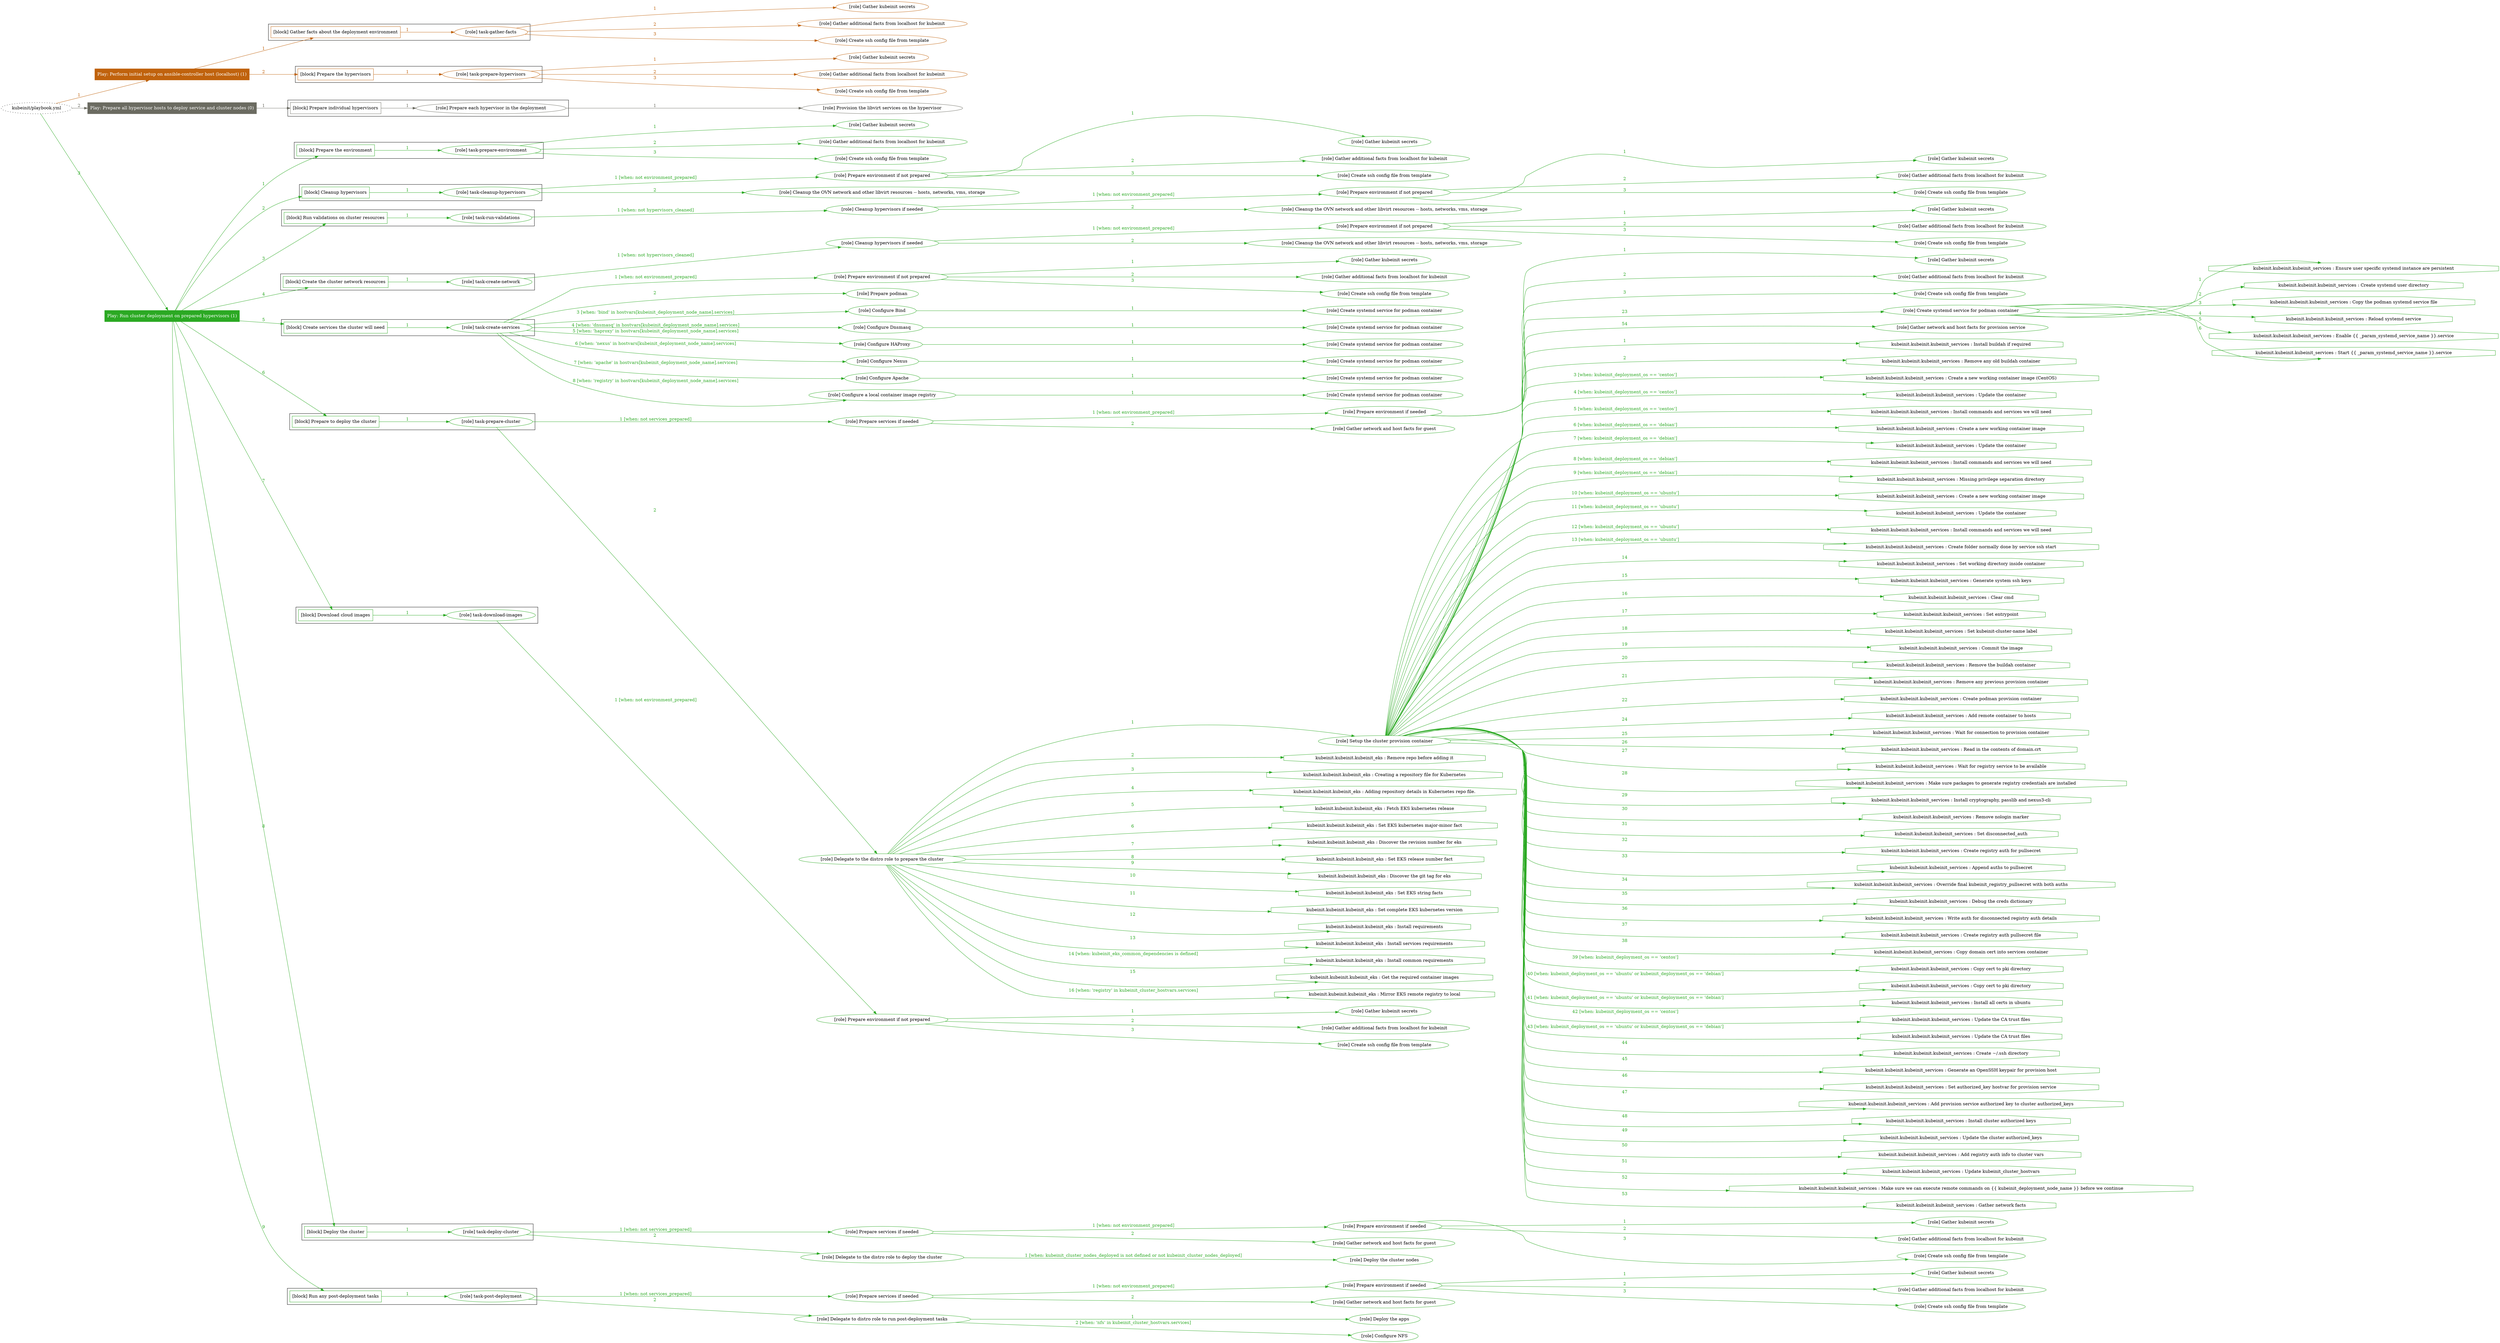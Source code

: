 digraph {
	graph [concentrate=true ordering=in rankdir=LR ratio=fill]
	edge [esep=5 sep=10]
	"kubeinit/playbook.yml" [URL="/home/runner/work/kubeinit/kubeinit/kubeinit/playbook.yml" id=playbook_5d91c7fa style=dotted]
	play_2fe2f2f6 [label="Play: Perform initial setup on ansible-controller host (localhost) (1)" URL="/home/runner/work/kubeinit/kubeinit/kubeinit/playbook.yml" color="#c0620c" fontcolor="#ffffff" id=play_2fe2f2f6 shape=box style=filled tooltip=localhost]
	"kubeinit/playbook.yml" -> play_2fe2f2f6 [label="1 " color="#c0620c" fontcolor="#c0620c" id=edge_936fcf9c labeltooltip="1 " tooltip="1 "]
	subgraph "Gather kubeinit secrets" {
		role_a4732164 [label="[role] Gather kubeinit secrets" URL="/home/runner/.ansible/collections/ansible_collections/kubeinit/kubeinit/roles/kubeinit_prepare/tasks/gather_kubeinit_facts.yml" color="#c0620c" id=role_a4732164 tooltip="Gather kubeinit secrets"]
	}
	subgraph "Gather additional facts from localhost for kubeinit" {
		role_75e0b72e [label="[role] Gather additional facts from localhost for kubeinit" URL="/home/runner/.ansible/collections/ansible_collections/kubeinit/kubeinit/roles/kubeinit_prepare/tasks/gather_kubeinit_facts.yml" color="#c0620c" id=role_75e0b72e tooltip="Gather additional facts from localhost for kubeinit"]
	}
	subgraph "Create ssh config file from template" {
		role_77b1e04d [label="[role] Create ssh config file from template" URL="/home/runner/.ansible/collections/ansible_collections/kubeinit/kubeinit/roles/kubeinit_prepare/tasks/gather_kubeinit_facts.yml" color="#c0620c" id=role_77b1e04d tooltip="Create ssh config file from template"]
	}
	subgraph "task-gather-facts" {
		role_be97ccb4 [label="[role] task-gather-facts" URL="/home/runner/work/kubeinit/kubeinit/kubeinit/playbook.yml" color="#c0620c" id=role_be97ccb4 tooltip="task-gather-facts"]
		role_be97ccb4 -> role_a4732164 [label="1 " color="#c0620c" fontcolor="#c0620c" id=edge_fcf46523 labeltooltip="1 " tooltip="1 "]
		role_be97ccb4 -> role_75e0b72e [label="2 " color="#c0620c" fontcolor="#c0620c" id=edge_a84b88f0 labeltooltip="2 " tooltip="2 "]
		role_be97ccb4 -> role_77b1e04d [label="3 " color="#c0620c" fontcolor="#c0620c" id=edge_564bf2f1 labeltooltip="3 " tooltip="3 "]
	}
	subgraph "Gather kubeinit secrets" {
		role_b6330182 [label="[role] Gather kubeinit secrets" URL="/home/runner/.ansible/collections/ansible_collections/kubeinit/kubeinit/roles/kubeinit_prepare/tasks/gather_kubeinit_facts.yml" color="#c0620c" id=role_b6330182 tooltip="Gather kubeinit secrets"]
	}
	subgraph "Gather additional facts from localhost for kubeinit" {
		role_74d4bdaf [label="[role] Gather additional facts from localhost for kubeinit" URL="/home/runner/.ansible/collections/ansible_collections/kubeinit/kubeinit/roles/kubeinit_prepare/tasks/gather_kubeinit_facts.yml" color="#c0620c" id=role_74d4bdaf tooltip="Gather additional facts from localhost for kubeinit"]
	}
	subgraph "Create ssh config file from template" {
		role_9eaa38be [label="[role] Create ssh config file from template" URL="/home/runner/.ansible/collections/ansible_collections/kubeinit/kubeinit/roles/kubeinit_prepare/tasks/gather_kubeinit_facts.yml" color="#c0620c" id=role_9eaa38be tooltip="Create ssh config file from template"]
	}
	subgraph "task-prepare-hypervisors" {
		role_f4bec239 [label="[role] task-prepare-hypervisors" URL="/home/runner/work/kubeinit/kubeinit/kubeinit/playbook.yml" color="#c0620c" id=role_f4bec239 tooltip="task-prepare-hypervisors"]
		role_f4bec239 -> role_b6330182 [label="1 " color="#c0620c" fontcolor="#c0620c" id=edge_0664d98f labeltooltip="1 " tooltip="1 "]
		role_f4bec239 -> role_74d4bdaf [label="2 " color="#c0620c" fontcolor="#c0620c" id=edge_129f23a8 labeltooltip="2 " tooltip="2 "]
		role_f4bec239 -> role_9eaa38be [label="3 " color="#c0620c" fontcolor="#c0620c" id=edge_89744dfa labeltooltip="3 " tooltip="3 "]
	}
	subgraph "Play: Perform initial setup on ansible-controller host (localhost) (1)" {
		play_2fe2f2f6 -> block_41038119 [label=1 color="#c0620c" fontcolor="#c0620c" id=edge_996ec98e labeltooltip=1 tooltip=1]
		subgraph cluster_block_41038119 {
			block_41038119 [label="[block] Gather facts about the deployment environment" URL="/home/runner/work/kubeinit/kubeinit/kubeinit/playbook.yml" color="#c0620c" id=block_41038119 labeltooltip="Gather facts about the deployment environment" shape=box tooltip="Gather facts about the deployment environment"]
			block_41038119 -> role_be97ccb4 [label="1 " color="#c0620c" fontcolor="#c0620c" id=edge_8f0c4b58 labeltooltip="1 " tooltip="1 "]
		}
		play_2fe2f2f6 -> block_bb38aef1 [label=2 color="#c0620c" fontcolor="#c0620c" id=edge_0989e28d labeltooltip=2 tooltip=2]
		subgraph cluster_block_bb38aef1 {
			block_bb38aef1 [label="[block] Prepare the hypervisors" URL="/home/runner/work/kubeinit/kubeinit/kubeinit/playbook.yml" color="#c0620c" id=block_bb38aef1 labeltooltip="Prepare the hypervisors" shape=box tooltip="Prepare the hypervisors"]
			block_bb38aef1 -> role_f4bec239 [label="1 " color="#c0620c" fontcolor="#c0620c" id=edge_8f74c2d5 labeltooltip="1 " tooltip="1 "]
		}
	}
	play_0a79140a [label="Play: Prepare all hypervisor hosts to deploy service and cluster nodes (0)" URL="/home/runner/work/kubeinit/kubeinit/kubeinit/playbook.yml" color="#6b6b61" fontcolor="#ffffff" id=play_0a79140a shape=box style=filled tooltip="Play: Prepare all hypervisor hosts to deploy service and cluster nodes (0)"]
	"kubeinit/playbook.yml" -> play_0a79140a [label="2 " color="#6b6b61" fontcolor="#6b6b61" id=edge_d17a3031 labeltooltip="2 " tooltip="2 "]
	subgraph "Provision the libvirt services on the hypervisor" {
		role_c4fcb18f [label="[role] Provision the libvirt services on the hypervisor" URL="/home/runner/.ansible/collections/ansible_collections/kubeinit/kubeinit/roles/kubeinit_prepare/tasks/prepare_hypervisor.yml" color="#6b6b61" id=role_c4fcb18f tooltip="Provision the libvirt services on the hypervisor"]
	}
	subgraph "Prepare each hypervisor in the deployment" {
		role_0adeae15 [label="[role] Prepare each hypervisor in the deployment" URL="/home/runner/work/kubeinit/kubeinit/kubeinit/playbook.yml" color="#6b6b61" id=role_0adeae15 tooltip="Prepare each hypervisor in the deployment"]
		role_0adeae15 -> role_c4fcb18f [label="1 " color="#6b6b61" fontcolor="#6b6b61" id=edge_a195aadc labeltooltip="1 " tooltip="1 "]
	}
	subgraph "Play: Prepare all hypervisor hosts to deploy service and cluster nodes (0)" {
		play_0a79140a -> block_795fdf29 [label=1 color="#6b6b61" fontcolor="#6b6b61" id=edge_b109ee0d labeltooltip=1 tooltip=1]
		subgraph cluster_block_795fdf29 {
			block_795fdf29 [label="[block] Prepare individual hypervisors" URL="/home/runner/work/kubeinit/kubeinit/kubeinit/playbook.yml" color="#6b6b61" id=block_795fdf29 labeltooltip="Prepare individual hypervisors" shape=box tooltip="Prepare individual hypervisors"]
			block_795fdf29 -> role_0adeae15 [label="1 " color="#6b6b61" fontcolor="#6b6b61" id=edge_444ca13d labeltooltip="1 " tooltip="1 "]
		}
	}
	play_7422b68b [label="Play: Run cluster deployment on prepared hypervisors (1)" URL="/home/runner/work/kubeinit/kubeinit/kubeinit/playbook.yml" color="#2ba923" fontcolor="#ffffff" id=play_7422b68b shape=box style=filled tooltip=localhost]
	"kubeinit/playbook.yml" -> play_7422b68b [label="3 " color="#2ba923" fontcolor="#2ba923" id=edge_583e6ff1 labeltooltip="3 " tooltip="3 "]
	subgraph "Gather kubeinit secrets" {
		role_428ddd0b [label="[role] Gather kubeinit secrets" URL="/home/runner/.ansible/collections/ansible_collections/kubeinit/kubeinit/roles/kubeinit_prepare/tasks/gather_kubeinit_facts.yml" color="#2ba923" id=role_428ddd0b tooltip="Gather kubeinit secrets"]
	}
	subgraph "Gather additional facts from localhost for kubeinit" {
		role_26e23f1d [label="[role] Gather additional facts from localhost for kubeinit" URL="/home/runner/.ansible/collections/ansible_collections/kubeinit/kubeinit/roles/kubeinit_prepare/tasks/gather_kubeinit_facts.yml" color="#2ba923" id=role_26e23f1d tooltip="Gather additional facts from localhost for kubeinit"]
	}
	subgraph "Create ssh config file from template" {
		role_9522947b [label="[role] Create ssh config file from template" URL="/home/runner/.ansible/collections/ansible_collections/kubeinit/kubeinit/roles/kubeinit_prepare/tasks/gather_kubeinit_facts.yml" color="#2ba923" id=role_9522947b tooltip="Create ssh config file from template"]
	}
	subgraph "task-prepare-environment" {
		role_f95b9967 [label="[role] task-prepare-environment" URL="/home/runner/work/kubeinit/kubeinit/kubeinit/playbook.yml" color="#2ba923" id=role_f95b9967 tooltip="task-prepare-environment"]
		role_f95b9967 -> role_428ddd0b [label="1 " color="#2ba923" fontcolor="#2ba923" id=edge_9bb1ac04 labeltooltip="1 " tooltip="1 "]
		role_f95b9967 -> role_26e23f1d [label="2 " color="#2ba923" fontcolor="#2ba923" id=edge_54d2a7cf labeltooltip="2 " tooltip="2 "]
		role_f95b9967 -> role_9522947b [label="3 " color="#2ba923" fontcolor="#2ba923" id=edge_497a737b labeltooltip="3 " tooltip="3 "]
	}
	subgraph "Gather kubeinit secrets" {
		role_b7f77cb7 [label="[role] Gather kubeinit secrets" URL="/home/runner/.ansible/collections/ansible_collections/kubeinit/kubeinit/roles/kubeinit_prepare/tasks/gather_kubeinit_facts.yml" color="#2ba923" id=role_b7f77cb7 tooltip="Gather kubeinit secrets"]
	}
	subgraph "Gather additional facts from localhost for kubeinit" {
		role_59c72179 [label="[role] Gather additional facts from localhost for kubeinit" URL="/home/runner/.ansible/collections/ansible_collections/kubeinit/kubeinit/roles/kubeinit_prepare/tasks/gather_kubeinit_facts.yml" color="#2ba923" id=role_59c72179 tooltip="Gather additional facts from localhost for kubeinit"]
	}
	subgraph "Create ssh config file from template" {
		role_7803a98d [label="[role] Create ssh config file from template" URL="/home/runner/.ansible/collections/ansible_collections/kubeinit/kubeinit/roles/kubeinit_prepare/tasks/gather_kubeinit_facts.yml" color="#2ba923" id=role_7803a98d tooltip="Create ssh config file from template"]
	}
	subgraph "Prepare environment if not prepared" {
		role_c182db6b [label="[role] Prepare environment if not prepared" URL="/home/runner/.ansible/collections/ansible_collections/kubeinit/kubeinit/roles/kubeinit_prepare/tasks/cleanup_hypervisors.yml" color="#2ba923" id=role_c182db6b tooltip="Prepare environment if not prepared"]
		role_c182db6b -> role_b7f77cb7 [label="1 " color="#2ba923" fontcolor="#2ba923" id=edge_a1325f76 labeltooltip="1 " tooltip="1 "]
		role_c182db6b -> role_59c72179 [label="2 " color="#2ba923" fontcolor="#2ba923" id=edge_bc648843 labeltooltip="2 " tooltip="2 "]
		role_c182db6b -> role_7803a98d [label="3 " color="#2ba923" fontcolor="#2ba923" id=edge_13efd23a labeltooltip="3 " tooltip="3 "]
	}
	subgraph "Cleanup the OVN network and other libvirt resources -- hosts, networks, vms, storage" {
		role_18048e37 [label="[role] Cleanup the OVN network and other libvirt resources -- hosts, networks, vms, storage" URL="/home/runner/.ansible/collections/ansible_collections/kubeinit/kubeinit/roles/kubeinit_prepare/tasks/cleanup_hypervisors.yml" color="#2ba923" id=role_18048e37 tooltip="Cleanup the OVN network and other libvirt resources -- hosts, networks, vms, storage"]
	}
	subgraph "task-cleanup-hypervisors" {
		role_3c14702d [label="[role] task-cleanup-hypervisors" URL="/home/runner/work/kubeinit/kubeinit/kubeinit/playbook.yml" color="#2ba923" id=role_3c14702d tooltip="task-cleanup-hypervisors"]
		role_3c14702d -> role_c182db6b [label="1 [when: not environment_prepared]" color="#2ba923" fontcolor="#2ba923" id=edge_d958c865 labeltooltip="1 [when: not environment_prepared]" tooltip="1 [when: not environment_prepared]"]
		role_3c14702d -> role_18048e37 [label="2 " color="#2ba923" fontcolor="#2ba923" id=edge_0b5c9123 labeltooltip="2 " tooltip="2 "]
	}
	subgraph "Gather kubeinit secrets" {
		role_0894ee0e [label="[role] Gather kubeinit secrets" URL="/home/runner/.ansible/collections/ansible_collections/kubeinit/kubeinit/roles/kubeinit_prepare/tasks/gather_kubeinit_facts.yml" color="#2ba923" id=role_0894ee0e tooltip="Gather kubeinit secrets"]
	}
	subgraph "Gather additional facts from localhost for kubeinit" {
		role_3fc13015 [label="[role] Gather additional facts from localhost for kubeinit" URL="/home/runner/.ansible/collections/ansible_collections/kubeinit/kubeinit/roles/kubeinit_prepare/tasks/gather_kubeinit_facts.yml" color="#2ba923" id=role_3fc13015 tooltip="Gather additional facts from localhost for kubeinit"]
	}
	subgraph "Create ssh config file from template" {
		role_d197ceaf [label="[role] Create ssh config file from template" URL="/home/runner/.ansible/collections/ansible_collections/kubeinit/kubeinit/roles/kubeinit_prepare/tasks/gather_kubeinit_facts.yml" color="#2ba923" id=role_d197ceaf tooltip="Create ssh config file from template"]
	}
	subgraph "Prepare environment if not prepared" {
		role_c83a530e [label="[role] Prepare environment if not prepared" URL="/home/runner/.ansible/collections/ansible_collections/kubeinit/kubeinit/roles/kubeinit_prepare/tasks/cleanup_hypervisors.yml" color="#2ba923" id=role_c83a530e tooltip="Prepare environment if not prepared"]
		role_c83a530e -> role_0894ee0e [label="1 " color="#2ba923" fontcolor="#2ba923" id=edge_df7af9d1 labeltooltip="1 " tooltip="1 "]
		role_c83a530e -> role_3fc13015 [label="2 " color="#2ba923" fontcolor="#2ba923" id=edge_b4f924f0 labeltooltip="2 " tooltip="2 "]
		role_c83a530e -> role_d197ceaf [label="3 " color="#2ba923" fontcolor="#2ba923" id=edge_6d21f58b labeltooltip="3 " tooltip="3 "]
	}
	subgraph "Cleanup the OVN network and other libvirt resources -- hosts, networks, vms, storage" {
		role_c86c229f [label="[role] Cleanup the OVN network and other libvirt resources -- hosts, networks, vms, storage" URL="/home/runner/.ansible/collections/ansible_collections/kubeinit/kubeinit/roles/kubeinit_prepare/tasks/cleanup_hypervisors.yml" color="#2ba923" id=role_c86c229f tooltip="Cleanup the OVN network and other libvirt resources -- hosts, networks, vms, storage"]
	}
	subgraph "Cleanup hypervisors if needed" {
		role_12e06d1e [label="[role] Cleanup hypervisors if needed" URL="/home/runner/.ansible/collections/ansible_collections/kubeinit/kubeinit/roles/kubeinit_validations/tasks/main.yml" color="#2ba923" id=role_12e06d1e tooltip="Cleanup hypervisors if needed"]
		role_12e06d1e -> role_c83a530e [label="1 [when: not environment_prepared]" color="#2ba923" fontcolor="#2ba923" id=edge_db6aa7f2 labeltooltip="1 [when: not environment_prepared]" tooltip="1 [when: not environment_prepared]"]
		role_12e06d1e -> role_c86c229f [label="2 " color="#2ba923" fontcolor="#2ba923" id=edge_7145d747 labeltooltip="2 " tooltip="2 "]
	}
	subgraph "task-run-validations" {
		role_b10411bc [label="[role] task-run-validations" URL="/home/runner/work/kubeinit/kubeinit/kubeinit/playbook.yml" color="#2ba923" id=role_b10411bc tooltip="task-run-validations"]
		role_b10411bc -> role_12e06d1e [label="1 [when: not hypervisors_cleaned]" color="#2ba923" fontcolor="#2ba923" id=edge_702c5654 labeltooltip="1 [when: not hypervisors_cleaned]" tooltip="1 [when: not hypervisors_cleaned]"]
	}
	subgraph "Gather kubeinit secrets" {
		role_a42f89dd [label="[role] Gather kubeinit secrets" URL="/home/runner/.ansible/collections/ansible_collections/kubeinit/kubeinit/roles/kubeinit_prepare/tasks/gather_kubeinit_facts.yml" color="#2ba923" id=role_a42f89dd tooltip="Gather kubeinit secrets"]
	}
	subgraph "Gather additional facts from localhost for kubeinit" {
		role_fef6e1ce [label="[role] Gather additional facts from localhost for kubeinit" URL="/home/runner/.ansible/collections/ansible_collections/kubeinit/kubeinit/roles/kubeinit_prepare/tasks/gather_kubeinit_facts.yml" color="#2ba923" id=role_fef6e1ce tooltip="Gather additional facts from localhost for kubeinit"]
	}
	subgraph "Create ssh config file from template" {
		role_321e5ff5 [label="[role] Create ssh config file from template" URL="/home/runner/.ansible/collections/ansible_collections/kubeinit/kubeinit/roles/kubeinit_prepare/tasks/gather_kubeinit_facts.yml" color="#2ba923" id=role_321e5ff5 tooltip="Create ssh config file from template"]
	}
	subgraph "Prepare environment if not prepared" {
		role_15f19778 [label="[role] Prepare environment if not prepared" URL="/home/runner/.ansible/collections/ansible_collections/kubeinit/kubeinit/roles/kubeinit_prepare/tasks/cleanup_hypervisors.yml" color="#2ba923" id=role_15f19778 tooltip="Prepare environment if not prepared"]
		role_15f19778 -> role_a42f89dd [label="1 " color="#2ba923" fontcolor="#2ba923" id=edge_4738b3dd labeltooltip="1 " tooltip="1 "]
		role_15f19778 -> role_fef6e1ce [label="2 " color="#2ba923" fontcolor="#2ba923" id=edge_553844e1 labeltooltip="2 " tooltip="2 "]
		role_15f19778 -> role_321e5ff5 [label="3 " color="#2ba923" fontcolor="#2ba923" id=edge_2e073e54 labeltooltip="3 " tooltip="3 "]
	}
	subgraph "Cleanup the OVN network and other libvirt resources -- hosts, networks, vms, storage" {
		role_1a7eb1ca [label="[role] Cleanup the OVN network and other libvirt resources -- hosts, networks, vms, storage" URL="/home/runner/.ansible/collections/ansible_collections/kubeinit/kubeinit/roles/kubeinit_prepare/tasks/cleanup_hypervisors.yml" color="#2ba923" id=role_1a7eb1ca tooltip="Cleanup the OVN network and other libvirt resources -- hosts, networks, vms, storage"]
	}
	subgraph "Cleanup hypervisors if needed" {
		role_7aebe191 [label="[role] Cleanup hypervisors if needed" URL="/home/runner/.ansible/collections/ansible_collections/kubeinit/kubeinit/roles/kubeinit_libvirt/tasks/create_network.yml" color="#2ba923" id=role_7aebe191 tooltip="Cleanup hypervisors if needed"]
		role_7aebe191 -> role_15f19778 [label="1 [when: not environment_prepared]" color="#2ba923" fontcolor="#2ba923" id=edge_d7c552ec labeltooltip="1 [when: not environment_prepared]" tooltip="1 [when: not environment_prepared]"]
		role_7aebe191 -> role_1a7eb1ca [label="2 " color="#2ba923" fontcolor="#2ba923" id=edge_867b1a40 labeltooltip="2 " tooltip="2 "]
	}
	subgraph "task-create-network" {
		role_03fbf4cb [label="[role] task-create-network" URL="/home/runner/work/kubeinit/kubeinit/kubeinit/playbook.yml" color="#2ba923" id=role_03fbf4cb tooltip="task-create-network"]
		role_03fbf4cb -> role_7aebe191 [label="1 [when: not hypervisors_cleaned]" color="#2ba923" fontcolor="#2ba923" id=edge_d5eec1eb labeltooltip="1 [when: not hypervisors_cleaned]" tooltip="1 [when: not hypervisors_cleaned]"]
	}
	subgraph "Gather kubeinit secrets" {
		role_f80c5e67 [label="[role] Gather kubeinit secrets" URL="/home/runner/.ansible/collections/ansible_collections/kubeinit/kubeinit/roles/kubeinit_prepare/tasks/gather_kubeinit_facts.yml" color="#2ba923" id=role_f80c5e67 tooltip="Gather kubeinit secrets"]
	}
	subgraph "Gather additional facts from localhost for kubeinit" {
		role_a3e70b5e [label="[role] Gather additional facts from localhost for kubeinit" URL="/home/runner/.ansible/collections/ansible_collections/kubeinit/kubeinit/roles/kubeinit_prepare/tasks/gather_kubeinit_facts.yml" color="#2ba923" id=role_a3e70b5e tooltip="Gather additional facts from localhost for kubeinit"]
	}
	subgraph "Create ssh config file from template" {
		role_16a183fb [label="[role] Create ssh config file from template" URL="/home/runner/.ansible/collections/ansible_collections/kubeinit/kubeinit/roles/kubeinit_prepare/tasks/gather_kubeinit_facts.yml" color="#2ba923" id=role_16a183fb tooltip="Create ssh config file from template"]
	}
	subgraph "Prepare environment if not prepared" {
		role_15828315 [label="[role] Prepare environment if not prepared" URL="/home/runner/.ansible/collections/ansible_collections/kubeinit/kubeinit/roles/kubeinit_services/tasks/main.yml" color="#2ba923" id=role_15828315 tooltip="Prepare environment if not prepared"]
		role_15828315 -> role_f80c5e67 [label="1 " color="#2ba923" fontcolor="#2ba923" id=edge_66d0ca83 labeltooltip="1 " tooltip="1 "]
		role_15828315 -> role_a3e70b5e [label="2 " color="#2ba923" fontcolor="#2ba923" id=edge_573789b4 labeltooltip="2 " tooltip="2 "]
		role_15828315 -> role_16a183fb [label="3 " color="#2ba923" fontcolor="#2ba923" id=edge_88c4e5c5 labeltooltip="3 " tooltip="3 "]
	}
	subgraph "Prepare podman" {
		role_a86be6e6 [label="[role] Prepare podman" URL="/home/runner/.ansible/collections/ansible_collections/kubeinit/kubeinit/roles/kubeinit_services/tasks/00_create_service_pod.yml" color="#2ba923" id=role_a86be6e6 tooltip="Prepare podman"]
	}
	subgraph "Create systemd service for podman container" {
		role_67ceabca [label="[role] Create systemd service for podman container" URL="/home/runner/.ansible/collections/ansible_collections/kubeinit/kubeinit/roles/kubeinit_bind/tasks/main.yml" color="#2ba923" id=role_67ceabca tooltip="Create systemd service for podman container"]
	}
	subgraph "Configure Bind" {
		role_90bf6313 [label="[role] Configure Bind" URL="/home/runner/.ansible/collections/ansible_collections/kubeinit/kubeinit/roles/kubeinit_services/tasks/start_services_containers.yml" color="#2ba923" id=role_90bf6313 tooltip="Configure Bind"]
		role_90bf6313 -> role_67ceabca [label="1 " color="#2ba923" fontcolor="#2ba923" id=edge_74a1b07e labeltooltip="1 " tooltip="1 "]
	}
	subgraph "Create systemd service for podman container" {
		role_87e6381a [label="[role] Create systemd service for podman container" URL="/home/runner/.ansible/collections/ansible_collections/kubeinit/kubeinit/roles/kubeinit_dnsmasq/tasks/main.yml" color="#2ba923" id=role_87e6381a tooltip="Create systemd service for podman container"]
	}
	subgraph "Configure Dnsmasq" {
		role_e6a754c3 [label="[role] Configure Dnsmasq" URL="/home/runner/.ansible/collections/ansible_collections/kubeinit/kubeinit/roles/kubeinit_services/tasks/start_services_containers.yml" color="#2ba923" id=role_e6a754c3 tooltip="Configure Dnsmasq"]
		role_e6a754c3 -> role_87e6381a [label="1 " color="#2ba923" fontcolor="#2ba923" id=edge_beb62fb1 labeltooltip="1 " tooltip="1 "]
	}
	subgraph "Create systemd service for podman container" {
		role_158167ba [label="[role] Create systemd service for podman container" URL="/home/runner/.ansible/collections/ansible_collections/kubeinit/kubeinit/roles/kubeinit_haproxy/tasks/main.yml" color="#2ba923" id=role_158167ba tooltip="Create systemd service for podman container"]
	}
	subgraph "Configure HAProxy" {
		role_d8817d45 [label="[role] Configure HAProxy" URL="/home/runner/.ansible/collections/ansible_collections/kubeinit/kubeinit/roles/kubeinit_services/tasks/start_services_containers.yml" color="#2ba923" id=role_d8817d45 tooltip="Configure HAProxy"]
		role_d8817d45 -> role_158167ba [label="1 " color="#2ba923" fontcolor="#2ba923" id=edge_9c79d435 labeltooltip="1 " tooltip="1 "]
	}
	subgraph "Create systemd service for podman container" {
		role_ecb0d934 [label="[role] Create systemd service for podman container" URL="/home/runner/.ansible/collections/ansible_collections/kubeinit/kubeinit/roles/kubeinit_nexus/tasks/main.yml" color="#2ba923" id=role_ecb0d934 tooltip="Create systemd service for podman container"]
	}
	subgraph "Configure Nexus" {
		role_f395f695 [label="[role] Configure Nexus" URL="/home/runner/.ansible/collections/ansible_collections/kubeinit/kubeinit/roles/kubeinit_services/tasks/start_services_containers.yml" color="#2ba923" id=role_f395f695 tooltip="Configure Nexus"]
		role_f395f695 -> role_ecb0d934 [label="1 " color="#2ba923" fontcolor="#2ba923" id=edge_b65cf59b labeltooltip="1 " tooltip="1 "]
	}
	subgraph "Create systemd service for podman container" {
		role_ea97b33d [label="[role] Create systemd service for podman container" URL="/home/runner/.ansible/collections/ansible_collections/kubeinit/kubeinit/roles/kubeinit_apache/tasks/main.yml" color="#2ba923" id=role_ea97b33d tooltip="Create systemd service for podman container"]
	}
	subgraph "Configure Apache" {
		role_92a2042f [label="[role] Configure Apache" URL="/home/runner/.ansible/collections/ansible_collections/kubeinit/kubeinit/roles/kubeinit_services/tasks/start_services_containers.yml" color="#2ba923" id=role_92a2042f tooltip="Configure Apache"]
		role_92a2042f -> role_ea97b33d [label="1 " color="#2ba923" fontcolor="#2ba923" id=edge_fdead18d labeltooltip="1 " tooltip="1 "]
	}
	subgraph "Create systemd service for podman container" {
		role_31b9f532 [label="[role] Create systemd service for podman container" URL="/home/runner/.ansible/collections/ansible_collections/kubeinit/kubeinit/roles/kubeinit_registry/tasks/main.yml" color="#2ba923" id=role_31b9f532 tooltip="Create systemd service for podman container"]
	}
	subgraph "Configure a local container image registry" {
		role_b424a8b5 [label="[role] Configure a local container image registry" URL="/home/runner/.ansible/collections/ansible_collections/kubeinit/kubeinit/roles/kubeinit_services/tasks/start_services_containers.yml" color="#2ba923" id=role_b424a8b5 tooltip="Configure a local container image registry"]
		role_b424a8b5 -> role_31b9f532 [label="1 " color="#2ba923" fontcolor="#2ba923" id=edge_648ded5b labeltooltip="1 " tooltip="1 "]
	}
	subgraph "task-create-services" {
		role_236a3561 [label="[role] task-create-services" URL="/home/runner/work/kubeinit/kubeinit/kubeinit/playbook.yml" color="#2ba923" id=role_236a3561 tooltip="task-create-services"]
		role_236a3561 -> role_15828315 [label="1 [when: not environment_prepared]" color="#2ba923" fontcolor="#2ba923" id=edge_dc223336 labeltooltip="1 [when: not environment_prepared]" tooltip="1 [when: not environment_prepared]"]
		role_236a3561 -> role_a86be6e6 [label="2 " color="#2ba923" fontcolor="#2ba923" id=edge_e48ef09d labeltooltip="2 " tooltip="2 "]
		role_236a3561 -> role_90bf6313 [label="3 [when: 'bind' in hostvars[kubeinit_deployment_node_name].services]" color="#2ba923" fontcolor="#2ba923" id=edge_9f523af5 labeltooltip="3 [when: 'bind' in hostvars[kubeinit_deployment_node_name].services]" tooltip="3 [when: 'bind' in hostvars[kubeinit_deployment_node_name].services]"]
		role_236a3561 -> role_e6a754c3 [label="4 [when: 'dnsmasq' in hostvars[kubeinit_deployment_node_name].services]" color="#2ba923" fontcolor="#2ba923" id=edge_c62510bb labeltooltip="4 [when: 'dnsmasq' in hostvars[kubeinit_deployment_node_name].services]" tooltip="4 [when: 'dnsmasq' in hostvars[kubeinit_deployment_node_name].services]"]
		role_236a3561 -> role_d8817d45 [label="5 [when: 'haproxy' in hostvars[kubeinit_deployment_node_name].services]" color="#2ba923" fontcolor="#2ba923" id=edge_47b14d52 labeltooltip="5 [when: 'haproxy' in hostvars[kubeinit_deployment_node_name].services]" tooltip="5 [when: 'haproxy' in hostvars[kubeinit_deployment_node_name].services]"]
		role_236a3561 -> role_f395f695 [label="6 [when: 'nexus' in hostvars[kubeinit_deployment_node_name].services]" color="#2ba923" fontcolor="#2ba923" id=edge_70cd1f17 labeltooltip="6 [when: 'nexus' in hostvars[kubeinit_deployment_node_name].services]" tooltip="6 [when: 'nexus' in hostvars[kubeinit_deployment_node_name].services]"]
		role_236a3561 -> role_92a2042f [label="7 [when: 'apache' in hostvars[kubeinit_deployment_node_name].services]" color="#2ba923" fontcolor="#2ba923" id=edge_ea3adf3e labeltooltip="7 [when: 'apache' in hostvars[kubeinit_deployment_node_name].services]" tooltip="7 [when: 'apache' in hostvars[kubeinit_deployment_node_name].services]"]
		role_236a3561 -> role_b424a8b5 [label="8 [when: 'registry' in hostvars[kubeinit_deployment_node_name].services]" color="#2ba923" fontcolor="#2ba923" id=edge_25337c5c labeltooltip="8 [when: 'registry' in hostvars[kubeinit_deployment_node_name].services]" tooltip="8 [when: 'registry' in hostvars[kubeinit_deployment_node_name].services]"]
	}
	subgraph "Gather kubeinit secrets" {
		role_ac8ce96c [label="[role] Gather kubeinit secrets" URL="/home/runner/.ansible/collections/ansible_collections/kubeinit/kubeinit/roles/kubeinit_prepare/tasks/gather_kubeinit_facts.yml" color="#2ba923" id=role_ac8ce96c tooltip="Gather kubeinit secrets"]
	}
	subgraph "Gather additional facts from localhost for kubeinit" {
		role_5525728a [label="[role] Gather additional facts from localhost for kubeinit" URL="/home/runner/.ansible/collections/ansible_collections/kubeinit/kubeinit/roles/kubeinit_prepare/tasks/gather_kubeinit_facts.yml" color="#2ba923" id=role_5525728a tooltip="Gather additional facts from localhost for kubeinit"]
	}
	subgraph "Create ssh config file from template" {
		role_6e3b6611 [label="[role] Create ssh config file from template" URL="/home/runner/.ansible/collections/ansible_collections/kubeinit/kubeinit/roles/kubeinit_prepare/tasks/gather_kubeinit_facts.yml" color="#2ba923" id=role_6e3b6611 tooltip="Create ssh config file from template"]
	}
	subgraph "Prepare environment if needed" {
		role_5bfd8deb [label="[role] Prepare environment if needed" URL="/home/runner/.ansible/collections/ansible_collections/kubeinit/kubeinit/roles/kubeinit_services/tasks/prepare_services.yml" color="#2ba923" id=role_5bfd8deb tooltip="Prepare environment if needed"]
		role_5bfd8deb -> role_ac8ce96c [label="1 " color="#2ba923" fontcolor="#2ba923" id=edge_e52dc013 labeltooltip="1 " tooltip="1 "]
		role_5bfd8deb -> role_5525728a [label="2 " color="#2ba923" fontcolor="#2ba923" id=edge_342c2231 labeltooltip="2 " tooltip="2 "]
		role_5bfd8deb -> role_6e3b6611 [label="3 " color="#2ba923" fontcolor="#2ba923" id=edge_a11318da labeltooltip="3 " tooltip="3 "]
	}
	subgraph "Gather network and host facts for guest" {
		role_339d1597 [label="[role] Gather network and host facts for guest" URL="/home/runner/.ansible/collections/ansible_collections/kubeinit/kubeinit/roles/kubeinit_services/tasks/prepare_services.yml" color="#2ba923" id=role_339d1597 tooltip="Gather network and host facts for guest"]
	}
	subgraph "Prepare services if needed" {
		role_90f84c86 [label="[role] Prepare services if needed" URL="/home/runner/.ansible/collections/ansible_collections/kubeinit/kubeinit/roles/kubeinit_prepare/tasks/prepare_cluster.yml" color="#2ba923" id=role_90f84c86 tooltip="Prepare services if needed"]
		role_90f84c86 -> role_5bfd8deb [label="1 [when: not environment_prepared]" color="#2ba923" fontcolor="#2ba923" id=edge_18a72967 labeltooltip="1 [when: not environment_prepared]" tooltip="1 [when: not environment_prepared]"]
		role_90f84c86 -> role_339d1597 [label="2 " color="#2ba923" fontcolor="#2ba923" id=edge_0cf12f5a labeltooltip="2 " tooltip="2 "]
	}
	subgraph "Create systemd service for podman container" {
		role_d00cc271 [label="[role] Create systemd service for podman container" URL="/home/runner/.ansible/collections/ansible_collections/kubeinit/kubeinit/roles/kubeinit_services/tasks/create_provision_container.yml" color="#2ba923" id=role_d00cc271 tooltip="Create systemd service for podman container"]
		task_8e687666 [label="kubeinit.kubeinit.kubeinit_services : Ensure user specific systemd instance are persistent" URL="/home/runner/.ansible/collections/ansible_collections/kubeinit/kubeinit/roles/kubeinit_services/tasks/create_managed_service.yml" color="#2ba923" id=task_8e687666 shape=octagon tooltip="kubeinit.kubeinit.kubeinit_services : Ensure user specific systemd instance are persistent"]
		role_d00cc271 -> task_8e687666 [label="1 " color="#2ba923" fontcolor="#2ba923" id=edge_b528466b labeltooltip="1 " tooltip="1 "]
		task_75c9a68e [label="kubeinit.kubeinit.kubeinit_services : Create systemd user directory" URL="/home/runner/.ansible/collections/ansible_collections/kubeinit/kubeinit/roles/kubeinit_services/tasks/create_managed_service.yml" color="#2ba923" id=task_75c9a68e shape=octagon tooltip="kubeinit.kubeinit.kubeinit_services : Create systemd user directory"]
		role_d00cc271 -> task_75c9a68e [label="2 " color="#2ba923" fontcolor="#2ba923" id=edge_b21ea7e3 labeltooltip="2 " tooltip="2 "]
		task_c337e601 [label="kubeinit.kubeinit.kubeinit_services : Copy the podman systemd service file" URL="/home/runner/.ansible/collections/ansible_collections/kubeinit/kubeinit/roles/kubeinit_services/tasks/create_managed_service.yml" color="#2ba923" id=task_c337e601 shape=octagon tooltip="kubeinit.kubeinit.kubeinit_services : Copy the podman systemd service file"]
		role_d00cc271 -> task_c337e601 [label="3 " color="#2ba923" fontcolor="#2ba923" id=edge_9f840600 labeltooltip="3 " tooltip="3 "]
		task_97be03f1 [label="kubeinit.kubeinit.kubeinit_services : Reload systemd service" URL="/home/runner/.ansible/collections/ansible_collections/kubeinit/kubeinit/roles/kubeinit_services/tasks/create_managed_service.yml" color="#2ba923" id=task_97be03f1 shape=octagon tooltip="kubeinit.kubeinit.kubeinit_services : Reload systemd service"]
		role_d00cc271 -> task_97be03f1 [label="4 " color="#2ba923" fontcolor="#2ba923" id=edge_ca467289 labeltooltip="4 " tooltip="4 "]
		task_651f38c5 [label="kubeinit.kubeinit.kubeinit_services : Enable {{ _param_systemd_service_name }}.service" URL="/home/runner/.ansible/collections/ansible_collections/kubeinit/kubeinit/roles/kubeinit_services/tasks/create_managed_service.yml" color="#2ba923" id=task_651f38c5 shape=octagon tooltip="kubeinit.kubeinit.kubeinit_services : Enable {{ _param_systemd_service_name }}.service"]
		role_d00cc271 -> task_651f38c5 [label="5 " color="#2ba923" fontcolor="#2ba923" id=edge_87bd1d4a labeltooltip="5 " tooltip="5 "]
		task_0e469046 [label="kubeinit.kubeinit.kubeinit_services : Start {{ _param_systemd_service_name }}.service" URL="/home/runner/.ansible/collections/ansible_collections/kubeinit/kubeinit/roles/kubeinit_services/tasks/create_managed_service.yml" color="#2ba923" id=task_0e469046 shape=octagon tooltip="kubeinit.kubeinit.kubeinit_services : Start {{ _param_systemd_service_name }}.service"]
		role_d00cc271 -> task_0e469046 [label="6 " color="#2ba923" fontcolor="#2ba923" id=edge_15f588cc labeltooltip="6 " tooltip="6 "]
	}
	subgraph "Gather network and host facts for provision service" {
		role_efa285fc [label="[role] Gather network and host facts for provision service" URL="/home/runner/.ansible/collections/ansible_collections/kubeinit/kubeinit/roles/kubeinit_services/tasks/create_provision_container.yml" color="#2ba923" id=role_efa285fc tooltip="Gather network and host facts for provision service"]
	}
	subgraph "Setup the cluster provision container" {
		role_7e8a17fa [label="[role] Setup the cluster provision container" URL="/home/runner/.ansible/collections/ansible_collections/kubeinit/kubeinit/roles/kubeinit_eks/tasks/prepare_cluster.yml" color="#2ba923" id=role_7e8a17fa tooltip="Setup the cluster provision container"]
		task_923de2be [label="kubeinit.kubeinit.kubeinit_services : Install buildah if required" URL="/home/runner/.ansible/collections/ansible_collections/kubeinit/kubeinit/roles/kubeinit_services/tasks/create_provision_container.yml" color="#2ba923" id=task_923de2be shape=octagon tooltip="kubeinit.kubeinit.kubeinit_services : Install buildah if required"]
		role_7e8a17fa -> task_923de2be [label="1 " color="#2ba923" fontcolor="#2ba923" id=edge_48cd7976 labeltooltip="1 " tooltip="1 "]
		task_c62bb8df [label="kubeinit.kubeinit.kubeinit_services : Remove any old buildah container" URL="/home/runner/.ansible/collections/ansible_collections/kubeinit/kubeinit/roles/kubeinit_services/tasks/create_provision_container.yml" color="#2ba923" id=task_c62bb8df shape=octagon tooltip="kubeinit.kubeinit.kubeinit_services : Remove any old buildah container"]
		role_7e8a17fa -> task_c62bb8df [label="2 " color="#2ba923" fontcolor="#2ba923" id=edge_cc0e19ba labeltooltip="2 " tooltip="2 "]
		task_2da89444 [label="kubeinit.kubeinit.kubeinit_services : Create a new working container image (CentOS)" URL="/home/runner/.ansible/collections/ansible_collections/kubeinit/kubeinit/roles/kubeinit_services/tasks/create_provision_container.yml" color="#2ba923" id=task_2da89444 shape=octagon tooltip="kubeinit.kubeinit.kubeinit_services : Create a new working container image (CentOS)"]
		role_7e8a17fa -> task_2da89444 [label="3 [when: kubeinit_deployment_os == 'centos']" color="#2ba923" fontcolor="#2ba923" id=edge_a5189a2f labeltooltip="3 [when: kubeinit_deployment_os == 'centos']" tooltip="3 [when: kubeinit_deployment_os == 'centos']"]
		task_02e731e0 [label="kubeinit.kubeinit.kubeinit_services : Update the container" URL="/home/runner/.ansible/collections/ansible_collections/kubeinit/kubeinit/roles/kubeinit_services/tasks/create_provision_container.yml" color="#2ba923" id=task_02e731e0 shape=octagon tooltip="kubeinit.kubeinit.kubeinit_services : Update the container"]
		role_7e8a17fa -> task_02e731e0 [label="4 [when: kubeinit_deployment_os == 'centos']" color="#2ba923" fontcolor="#2ba923" id=edge_c5fa2dff labeltooltip="4 [when: kubeinit_deployment_os == 'centos']" tooltip="4 [when: kubeinit_deployment_os == 'centos']"]
		task_2fe07b90 [label="kubeinit.kubeinit.kubeinit_services : Install commands and services we will need" URL="/home/runner/.ansible/collections/ansible_collections/kubeinit/kubeinit/roles/kubeinit_services/tasks/create_provision_container.yml" color="#2ba923" id=task_2fe07b90 shape=octagon tooltip="kubeinit.kubeinit.kubeinit_services : Install commands and services we will need"]
		role_7e8a17fa -> task_2fe07b90 [label="5 [when: kubeinit_deployment_os == 'centos']" color="#2ba923" fontcolor="#2ba923" id=edge_2cbc9a33 labeltooltip="5 [when: kubeinit_deployment_os == 'centos']" tooltip="5 [when: kubeinit_deployment_os == 'centos']"]
		task_f3294525 [label="kubeinit.kubeinit.kubeinit_services : Create a new working container image" URL="/home/runner/.ansible/collections/ansible_collections/kubeinit/kubeinit/roles/kubeinit_services/tasks/create_provision_container.yml" color="#2ba923" id=task_f3294525 shape=octagon tooltip="kubeinit.kubeinit.kubeinit_services : Create a new working container image"]
		role_7e8a17fa -> task_f3294525 [label="6 [when: kubeinit_deployment_os == 'debian']" color="#2ba923" fontcolor="#2ba923" id=edge_caef90c2 labeltooltip="6 [when: kubeinit_deployment_os == 'debian']" tooltip="6 [when: kubeinit_deployment_os == 'debian']"]
		task_b4f12c0a [label="kubeinit.kubeinit.kubeinit_services : Update the container" URL="/home/runner/.ansible/collections/ansible_collections/kubeinit/kubeinit/roles/kubeinit_services/tasks/create_provision_container.yml" color="#2ba923" id=task_b4f12c0a shape=octagon tooltip="kubeinit.kubeinit.kubeinit_services : Update the container"]
		role_7e8a17fa -> task_b4f12c0a [label="7 [when: kubeinit_deployment_os == 'debian']" color="#2ba923" fontcolor="#2ba923" id=edge_0d913225 labeltooltip="7 [when: kubeinit_deployment_os == 'debian']" tooltip="7 [when: kubeinit_deployment_os == 'debian']"]
		task_b8d48c8c [label="kubeinit.kubeinit.kubeinit_services : Install commands and services we will need" URL="/home/runner/.ansible/collections/ansible_collections/kubeinit/kubeinit/roles/kubeinit_services/tasks/create_provision_container.yml" color="#2ba923" id=task_b8d48c8c shape=octagon tooltip="kubeinit.kubeinit.kubeinit_services : Install commands and services we will need"]
		role_7e8a17fa -> task_b8d48c8c [label="8 [when: kubeinit_deployment_os == 'debian']" color="#2ba923" fontcolor="#2ba923" id=edge_53d3f5b4 labeltooltip="8 [when: kubeinit_deployment_os == 'debian']" tooltip="8 [when: kubeinit_deployment_os == 'debian']"]
		task_72f7e372 [label="kubeinit.kubeinit.kubeinit_services : Missing privilege separation directory" URL="/home/runner/.ansible/collections/ansible_collections/kubeinit/kubeinit/roles/kubeinit_services/tasks/create_provision_container.yml" color="#2ba923" id=task_72f7e372 shape=octagon tooltip="kubeinit.kubeinit.kubeinit_services : Missing privilege separation directory"]
		role_7e8a17fa -> task_72f7e372 [label="9 [when: kubeinit_deployment_os == 'debian']" color="#2ba923" fontcolor="#2ba923" id=edge_1d58845c labeltooltip="9 [when: kubeinit_deployment_os == 'debian']" tooltip="9 [when: kubeinit_deployment_os == 'debian']"]
		task_1b388154 [label="kubeinit.kubeinit.kubeinit_services : Create a new working container image" URL="/home/runner/.ansible/collections/ansible_collections/kubeinit/kubeinit/roles/kubeinit_services/tasks/create_provision_container.yml" color="#2ba923" id=task_1b388154 shape=octagon tooltip="kubeinit.kubeinit.kubeinit_services : Create a new working container image"]
		role_7e8a17fa -> task_1b388154 [label="10 [when: kubeinit_deployment_os == 'ubuntu']" color="#2ba923" fontcolor="#2ba923" id=edge_7b18a310 labeltooltip="10 [when: kubeinit_deployment_os == 'ubuntu']" tooltip="10 [when: kubeinit_deployment_os == 'ubuntu']"]
		task_c693315c [label="kubeinit.kubeinit.kubeinit_services : Update the container" URL="/home/runner/.ansible/collections/ansible_collections/kubeinit/kubeinit/roles/kubeinit_services/tasks/create_provision_container.yml" color="#2ba923" id=task_c693315c shape=octagon tooltip="kubeinit.kubeinit.kubeinit_services : Update the container"]
		role_7e8a17fa -> task_c693315c [label="11 [when: kubeinit_deployment_os == 'ubuntu']" color="#2ba923" fontcolor="#2ba923" id=edge_b5800db2 labeltooltip="11 [when: kubeinit_deployment_os == 'ubuntu']" tooltip="11 [when: kubeinit_deployment_os == 'ubuntu']"]
		task_f35e40d8 [label="kubeinit.kubeinit.kubeinit_services : Install commands and services we will need" URL="/home/runner/.ansible/collections/ansible_collections/kubeinit/kubeinit/roles/kubeinit_services/tasks/create_provision_container.yml" color="#2ba923" id=task_f35e40d8 shape=octagon tooltip="kubeinit.kubeinit.kubeinit_services : Install commands and services we will need"]
		role_7e8a17fa -> task_f35e40d8 [label="12 [when: kubeinit_deployment_os == 'ubuntu']" color="#2ba923" fontcolor="#2ba923" id=edge_c8958cba labeltooltip="12 [when: kubeinit_deployment_os == 'ubuntu']" tooltip="12 [when: kubeinit_deployment_os == 'ubuntu']"]
		task_b0c4d577 [label="kubeinit.kubeinit.kubeinit_services : Create folder normally done by service ssh start" URL="/home/runner/.ansible/collections/ansible_collections/kubeinit/kubeinit/roles/kubeinit_services/tasks/create_provision_container.yml" color="#2ba923" id=task_b0c4d577 shape=octagon tooltip="kubeinit.kubeinit.kubeinit_services : Create folder normally done by service ssh start"]
		role_7e8a17fa -> task_b0c4d577 [label="13 [when: kubeinit_deployment_os == 'ubuntu']" color="#2ba923" fontcolor="#2ba923" id=edge_e7f20aea labeltooltip="13 [when: kubeinit_deployment_os == 'ubuntu']" tooltip="13 [when: kubeinit_deployment_os == 'ubuntu']"]
		task_ee54f169 [label="kubeinit.kubeinit.kubeinit_services : Set working directory inside container" URL="/home/runner/.ansible/collections/ansible_collections/kubeinit/kubeinit/roles/kubeinit_services/tasks/create_provision_container.yml" color="#2ba923" id=task_ee54f169 shape=octagon tooltip="kubeinit.kubeinit.kubeinit_services : Set working directory inside container"]
		role_7e8a17fa -> task_ee54f169 [label="14 " color="#2ba923" fontcolor="#2ba923" id=edge_c81a8a95 labeltooltip="14 " tooltip="14 "]
		task_60fd51a8 [label="kubeinit.kubeinit.kubeinit_services : Generate system ssh keys" URL="/home/runner/.ansible/collections/ansible_collections/kubeinit/kubeinit/roles/kubeinit_services/tasks/create_provision_container.yml" color="#2ba923" id=task_60fd51a8 shape=octagon tooltip="kubeinit.kubeinit.kubeinit_services : Generate system ssh keys"]
		role_7e8a17fa -> task_60fd51a8 [label="15 " color="#2ba923" fontcolor="#2ba923" id=edge_9bdafca8 labeltooltip="15 " tooltip="15 "]
		task_14fb9b4d [label="kubeinit.kubeinit.kubeinit_services : Clear cmd" URL="/home/runner/.ansible/collections/ansible_collections/kubeinit/kubeinit/roles/kubeinit_services/tasks/create_provision_container.yml" color="#2ba923" id=task_14fb9b4d shape=octagon tooltip="kubeinit.kubeinit.kubeinit_services : Clear cmd"]
		role_7e8a17fa -> task_14fb9b4d [label="16 " color="#2ba923" fontcolor="#2ba923" id=edge_b0a782a1 labeltooltip="16 " tooltip="16 "]
		task_8e95a23e [label="kubeinit.kubeinit.kubeinit_services : Set entrypoint" URL="/home/runner/.ansible/collections/ansible_collections/kubeinit/kubeinit/roles/kubeinit_services/tasks/create_provision_container.yml" color="#2ba923" id=task_8e95a23e shape=octagon tooltip="kubeinit.kubeinit.kubeinit_services : Set entrypoint"]
		role_7e8a17fa -> task_8e95a23e [label="17 " color="#2ba923" fontcolor="#2ba923" id=edge_a8348bde labeltooltip="17 " tooltip="17 "]
		task_845eb519 [label="kubeinit.kubeinit.kubeinit_services : Set kubeinit-cluster-name label" URL="/home/runner/.ansible/collections/ansible_collections/kubeinit/kubeinit/roles/kubeinit_services/tasks/create_provision_container.yml" color="#2ba923" id=task_845eb519 shape=octagon tooltip="kubeinit.kubeinit.kubeinit_services : Set kubeinit-cluster-name label"]
		role_7e8a17fa -> task_845eb519 [label="18 " color="#2ba923" fontcolor="#2ba923" id=edge_e6510f7b labeltooltip="18 " tooltip="18 "]
		task_546d90d5 [label="kubeinit.kubeinit.kubeinit_services : Commit the image" URL="/home/runner/.ansible/collections/ansible_collections/kubeinit/kubeinit/roles/kubeinit_services/tasks/create_provision_container.yml" color="#2ba923" id=task_546d90d5 shape=octagon tooltip="kubeinit.kubeinit.kubeinit_services : Commit the image"]
		role_7e8a17fa -> task_546d90d5 [label="19 " color="#2ba923" fontcolor="#2ba923" id=edge_40608caa labeltooltip="19 " tooltip="19 "]
		task_c9335177 [label="kubeinit.kubeinit.kubeinit_services : Remove the buildah container" URL="/home/runner/.ansible/collections/ansible_collections/kubeinit/kubeinit/roles/kubeinit_services/tasks/create_provision_container.yml" color="#2ba923" id=task_c9335177 shape=octagon tooltip="kubeinit.kubeinit.kubeinit_services : Remove the buildah container"]
		role_7e8a17fa -> task_c9335177 [label="20 " color="#2ba923" fontcolor="#2ba923" id=edge_bcc36f06 labeltooltip="20 " tooltip="20 "]
		task_661a1f2d [label="kubeinit.kubeinit.kubeinit_services : Remove any previous provision container" URL="/home/runner/.ansible/collections/ansible_collections/kubeinit/kubeinit/roles/kubeinit_services/tasks/create_provision_container.yml" color="#2ba923" id=task_661a1f2d shape=octagon tooltip="kubeinit.kubeinit.kubeinit_services : Remove any previous provision container"]
		role_7e8a17fa -> task_661a1f2d [label="21 " color="#2ba923" fontcolor="#2ba923" id=edge_db48b001 labeltooltip="21 " tooltip="21 "]
		task_074eff2f [label="kubeinit.kubeinit.kubeinit_services : Create podman provision container" URL="/home/runner/.ansible/collections/ansible_collections/kubeinit/kubeinit/roles/kubeinit_services/tasks/create_provision_container.yml" color="#2ba923" id=task_074eff2f shape=octagon tooltip="kubeinit.kubeinit.kubeinit_services : Create podman provision container"]
		role_7e8a17fa -> task_074eff2f [label="22 " color="#2ba923" fontcolor="#2ba923" id=edge_c399bc35 labeltooltip="22 " tooltip="22 "]
		role_7e8a17fa -> role_d00cc271 [label="23 " color="#2ba923" fontcolor="#2ba923" id=edge_66fa915d labeltooltip="23 " tooltip="23 "]
		task_8c319e66 [label="kubeinit.kubeinit.kubeinit_services : Add remote container to hosts" URL="/home/runner/.ansible/collections/ansible_collections/kubeinit/kubeinit/roles/kubeinit_services/tasks/create_provision_container.yml" color="#2ba923" id=task_8c319e66 shape=octagon tooltip="kubeinit.kubeinit.kubeinit_services : Add remote container to hosts"]
		role_7e8a17fa -> task_8c319e66 [label="24 " color="#2ba923" fontcolor="#2ba923" id=edge_8035eb68 labeltooltip="24 " tooltip="24 "]
		task_61af6350 [label="kubeinit.kubeinit.kubeinit_services : Wait for connection to provision container" URL="/home/runner/.ansible/collections/ansible_collections/kubeinit/kubeinit/roles/kubeinit_services/tasks/create_provision_container.yml" color="#2ba923" id=task_61af6350 shape=octagon tooltip="kubeinit.kubeinit.kubeinit_services : Wait for connection to provision container"]
		role_7e8a17fa -> task_61af6350 [label="25 " color="#2ba923" fontcolor="#2ba923" id=edge_72123051 labeltooltip="25 " tooltip="25 "]
		task_c3e4beb2 [label="kubeinit.kubeinit.kubeinit_services : Read in the contents of domain.crt" URL="/home/runner/.ansible/collections/ansible_collections/kubeinit/kubeinit/roles/kubeinit_services/tasks/create_provision_container.yml" color="#2ba923" id=task_c3e4beb2 shape=octagon tooltip="kubeinit.kubeinit.kubeinit_services : Read in the contents of domain.crt"]
		role_7e8a17fa -> task_c3e4beb2 [label="26 " color="#2ba923" fontcolor="#2ba923" id=edge_ee7a9236 labeltooltip="26 " tooltip="26 "]
		task_de34276f [label="kubeinit.kubeinit.kubeinit_services : Wait for registry service to be available" URL="/home/runner/.ansible/collections/ansible_collections/kubeinit/kubeinit/roles/kubeinit_services/tasks/create_provision_container.yml" color="#2ba923" id=task_de34276f shape=octagon tooltip="kubeinit.kubeinit.kubeinit_services : Wait for registry service to be available"]
		role_7e8a17fa -> task_de34276f [label="27 " color="#2ba923" fontcolor="#2ba923" id=edge_1a77547e labeltooltip="27 " tooltip="27 "]
		task_83008977 [label="kubeinit.kubeinit.kubeinit_services : Make sure packages to generate registry credentials are installed" URL="/home/runner/.ansible/collections/ansible_collections/kubeinit/kubeinit/roles/kubeinit_services/tasks/create_provision_container.yml" color="#2ba923" id=task_83008977 shape=octagon tooltip="kubeinit.kubeinit.kubeinit_services : Make sure packages to generate registry credentials are installed"]
		role_7e8a17fa -> task_83008977 [label="28 " color="#2ba923" fontcolor="#2ba923" id=edge_147fd042 labeltooltip="28 " tooltip="28 "]
		task_9a9d59ad [label="kubeinit.kubeinit.kubeinit_services : Install cryptography, passlib and nexus3-cli" URL="/home/runner/.ansible/collections/ansible_collections/kubeinit/kubeinit/roles/kubeinit_services/tasks/create_provision_container.yml" color="#2ba923" id=task_9a9d59ad shape=octagon tooltip="kubeinit.kubeinit.kubeinit_services : Install cryptography, passlib and nexus3-cli"]
		role_7e8a17fa -> task_9a9d59ad [label="29 " color="#2ba923" fontcolor="#2ba923" id=edge_59c87b98 labeltooltip="29 " tooltip="29 "]
		task_76d91e88 [label="kubeinit.kubeinit.kubeinit_services : Remove nologin marker" URL="/home/runner/.ansible/collections/ansible_collections/kubeinit/kubeinit/roles/kubeinit_services/tasks/create_provision_container.yml" color="#2ba923" id=task_76d91e88 shape=octagon tooltip="kubeinit.kubeinit.kubeinit_services : Remove nologin marker"]
		role_7e8a17fa -> task_76d91e88 [label="30 " color="#2ba923" fontcolor="#2ba923" id=edge_5edafac9 labeltooltip="30 " tooltip="30 "]
		task_8a00c1ea [label="kubeinit.kubeinit.kubeinit_services : Set disconnected_auth" URL="/home/runner/.ansible/collections/ansible_collections/kubeinit/kubeinit/roles/kubeinit_services/tasks/create_provision_container.yml" color="#2ba923" id=task_8a00c1ea shape=octagon tooltip="kubeinit.kubeinit.kubeinit_services : Set disconnected_auth"]
		role_7e8a17fa -> task_8a00c1ea [label="31 " color="#2ba923" fontcolor="#2ba923" id=edge_87bbc84c labeltooltip="31 " tooltip="31 "]
		task_e309940b [label="kubeinit.kubeinit.kubeinit_services : Create registry auth for pullsecret" URL="/home/runner/.ansible/collections/ansible_collections/kubeinit/kubeinit/roles/kubeinit_services/tasks/create_provision_container.yml" color="#2ba923" id=task_e309940b shape=octagon tooltip="kubeinit.kubeinit.kubeinit_services : Create registry auth for pullsecret"]
		role_7e8a17fa -> task_e309940b [label="32 " color="#2ba923" fontcolor="#2ba923" id=edge_f8faea6a labeltooltip="32 " tooltip="32 "]
		task_d15e4e93 [label="kubeinit.kubeinit.kubeinit_services : Append auths to pullsecret" URL="/home/runner/.ansible/collections/ansible_collections/kubeinit/kubeinit/roles/kubeinit_services/tasks/create_provision_container.yml" color="#2ba923" id=task_d15e4e93 shape=octagon tooltip="kubeinit.kubeinit.kubeinit_services : Append auths to pullsecret"]
		role_7e8a17fa -> task_d15e4e93 [label="33 " color="#2ba923" fontcolor="#2ba923" id=edge_91ee9ed5 labeltooltip="33 " tooltip="33 "]
		task_445eae82 [label="kubeinit.kubeinit.kubeinit_services : Override final kubeinit_registry_pullsecret with both auths" URL="/home/runner/.ansible/collections/ansible_collections/kubeinit/kubeinit/roles/kubeinit_services/tasks/create_provision_container.yml" color="#2ba923" id=task_445eae82 shape=octagon tooltip="kubeinit.kubeinit.kubeinit_services : Override final kubeinit_registry_pullsecret with both auths"]
		role_7e8a17fa -> task_445eae82 [label="34 " color="#2ba923" fontcolor="#2ba923" id=edge_58c44d40 labeltooltip="34 " tooltip="34 "]
		task_83cee03f [label="kubeinit.kubeinit.kubeinit_services : Debug the creds dictionary" URL="/home/runner/.ansible/collections/ansible_collections/kubeinit/kubeinit/roles/kubeinit_services/tasks/create_provision_container.yml" color="#2ba923" id=task_83cee03f shape=octagon tooltip="kubeinit.kubeinit.kubeinit_services : Debug the creds dictionary"]
		role_7e8a17fa -> task_83cee03f [label="35 " color="#2ba923" fontcolor="#2ba923" id=edge_d4de5721 labeltooltip="35 " tooltip="35 "]
		task_a1e68e6f [label="kubeinit.kubeinit.kubeinit_services : Write auth for disconnected registry auth details" URL="/home/runner/.ansible/collections/ansible_collections/kubeinit/kubeinit/roles/kubeinit_services/tasks/create_provision_container.yml" color="#2ba923" id=task_a1e68e6f shape=octagon tooltip="kubeinit.kubeinit.kubeinit_services : Write auth for disconnected registry auth details"]
		role_7e8a17fa -> task_a1e68e6f [label="36 " color="#2ba923" fontcolor="#2ba923" id=edge_bd3d6092 labeltooltip="36 " tooltip="36 "]
		task_aed89fa1 [label="kubeinit.kubeinit.kubeinit_services : Create registry auth pullsecret file" URL="/home/runner/.ansible/collections/ansible_collections/kubeinit/kubeinit/roles/kubeinit_services/tasks/create_provision_container.yml" color="#2ba923" id=task_aed89fa1 shape=octagon tooltip="kubeinit.kubeinit.kubeinit_services : Create registry auth pullsecret file"]
		role_7e8a17fa -> task_aed89fa1 [label="37 " color="#2ba923" fontcolor="#2ba923" id=edge_cbb5f7d5 labeltooltip="37 " tooltip="37 "]
		task_f0449d10 [label="kubeinit.kubeinit.kubeinit_services : Copy domain cert into services container" URL="/home/runner/.ansible/collections/ansible_collections/kubeinit/kubeinit/roles/kubeinit_services/tasks/create_provision_container.yml" color="#2ba923" id=task_f0449d10 shape=octagon tooltip="kubeinit.kubeinit.kubeinit_services : Copy domain cert into services container"]
		role_7e8a17fa -> task_f0449d10 [label="38 " color="#2ba923" fontcolor="#2ba923" id=edge_d7dab865 labeltooltip="38 " tooltip="38 "]
		task_158c580b [label="kubeinit.kubeinit.kubeinit_services : Copy cert to pki directory" URL="/home/runner/.ansible/collections/ansible_collections/kubeinit/kubeinit/roles/kubeinit_services/tasks/create_provision_container.yml" color="#2ba923" id=task_158c580b shape=octagon tooltip="kubeinit.kubeinit.kubeinit_services : Copy cert to pki directory"]
		role_7e8a17fa -> task_158c580b [label="39 [when: kubeinit_deployment_os == 'centos']" color="#2ba923" fontcolor="#2ba923" id=edge_6a1507fd labeltooltip="39 [when: kubeinit_deployment_os == 'centos']" tooltip="39 [when: kubeinit_deployment_os == 'centos']"]
		task_a7054dab [label="kubeinit.kubeinit.kubeinit_services : Copy cert to pki directory" URL="/home/runner/.ansible/collections/ansible_collections/kubeinit/kubeinit/roles/kubeinit_services/tasks/create_provision_container.yml" color="#2ba923" id=task_a7054dab shape=octagon tooltip="kubeinit.kubeinit.kubeinit_services : Copy cert to pki directory"]
		role_7e8a17fa -> task_a7054dab [label="40 [when: kubeinit_deployment_os == 'ubuntu' or kubeinit_deployment_os == 'debian']" color="#2ba923" fontcolor="#2ba923" id=edge_e7ecc87e labeltooltip="40 [when: kubeinit_deployment_os == 'ubuntu' or kubeinit_deployment_os == 'debian']" tooltip="40 [when: kubeinit_deployment_os == 'ubuntu' or kubeinit_deployment_os == 'debian']"]
		task_d030bb19 [label="kubeinit.kubeinit.kubeinit_services : Install all certs in ubuntu" URL="/home/runner/.ansible/collections/ansible_collections/kubeinit/kubeinit/roles/kubeinit_services/tasks/create_provision_container.yml" color="#2ba923" id=task_d030bb19 shape=octagon tooltip="kubeinit.kubeinit.kubeinit_services : Install all certs in ubuntu"]
		role_7e8a17fa -> task_d030bb19 [label="41 [when: kubeinit_deployment_os == 'ubuntu' or kubeinit_deployment_os == 'debian']" color="#2ba923" fontcolor="#2ba923" id=edge_997b8610 labeltooltip="41 [when: kubeinit_deployment_os == 'ubuntu' or kubeinit_deployment_os == 'debian']" tooltip="41 [when: kubeinit_deployment_os == 'ubuntu' or kubeinit_deployment_os == 'debian']"]
		task_f5df5f99 [label="kubeinit.kubeinit.kubeinit_services : Update the CA trust files" URL="/home/runner/.ansible/collections/ansible_collections/kubeinit/kubeinit/roles/kubeinit_services/tasks/create_provision_container.yml" color="#2ba923" id=task_f5df5f99 shape=octagon tooltip="kubeinit.kubeinit.kubeinit_services : Update the CA trust files"]
		role_7e8a17fa -> task_f5df5f99 [label="42 [when: kubeinit_deployment_os == 'centos']" color="#2ba923" fontcolor="#2ba923" id=edge_46b6b2ef labeltooltip="42 [when: kubeinit_deployment_os == 'centos']" tooltip="42 [when: kubeinit_deployment_os == 'centos']"]
		task_ff0172e1 [label="kubeinit.kubeinit.kubeinit_services : Update the CA trust files" URL="/home/runner/.ansible/collections/ansible_collections/kubeinit/kubeinit/roles/kubeinit_services/tasks/create_provision_container.yml" color="#2ba923" id=task_ff0172e1 shape=octagon tooltip="kubeinit.kubeinit.kubeinit_services : Update the CA trust files"]
		role_7e8a17fa -> task_ff0172e1 [label="43 [when: kubeinit_deployment_os == 'ubuntu' or kubeinit_deployment_os == 'debian']" color="#2ba923" fontcolor="#2ba923" id=edge_8a86ca7c labeltooltip="43 [when: kubeinit_deployment_os == 'ubuntu' or kubeinit_deployment_os == 'debian']" tooltip="43 [when: kubeinit_deployment_os == 'ubuntu' or kubeinit_deployment_os == 'debian']"]
		task_2a8815ea [label="kubeinit.kubeinit.kubeinit_services : Create ~/.ssh directory" URL="/home/runner/.ansible/collections/ansible_collections/kubeinit/kubeinit/roles/kubeinit_services/tasks/create_provision_container.yml" color="#2ba923" id=task_2a8815ea shape=octagon tooltip="kubeinit.kubeinit.kubeinit_services : Create ~/.ssh directory"]
		role_7e8a17fa -> task_2a8815ea [label="44 " color="#2ba923" fontcolor="#2ba923" id=edge_bf3a1f2f labeltooltip="44 " tooltip="44 "]
		task_15fde8c4 [label="kubeinit.kubeinit.kubeinit_services : Generate an OpenSSH keypair for provision host" URL="/home/runner/.ansible/collections/ansible_collections/kubeinit/kubeinit/roles/kubeinit_services/tasks/create_provision_container.yml" color="#2ba923" id=task_15fde8c4 shape=octagon tooltip="kubeinit.kubeinit.kubeinit_services : Generate an OpenSSH keypair for provision host"]
		role_7e8a17fa -> task_15fde8c4 [label="45 " color="#2ba923" fontcolor="#2ba923" id=edge_4227b08e labeltooltip="45 " tooltip="45 "]
		task_3c2734dd [label="kubeinit.kubeinit.kubeinit_services : Set authorized_key hostvar for provision service" URL="/home/runner/.ansible/collections/ansible_collections/kubeinit/kubeinit/roles/kubeinit_services/tasks/create_provision_container.yml" color="#2ba923" id=task_3c2734dd shape=octagon tooltip="kubeinit.kubeinit.kubeinit_services : Set authorized_key hostvar for provision service"]
		role_7e8a17fa -> task_3c2734dd [label="46 " color="#2ba923" fontcolor="#2ba923" id=edge_64ec8aad labeltooltip="46 " tooltip="46 "]
		task_4ccac3cd [label="kubeinit.kubeinit.kubeinit_services : Add provision service authorized key to cluster authorized_keys" URL="/home/runner/.ansible/collections/ansible_collections/kubeinit/kubeinit/roles/kubeinit_services/tasks/create_provision_container.yml" color="#2ba923" id=task_4ccac3cd shape=octagon tooltip="kubeinit.kubeinit.kubeinit_services : Add provision service authorized key to cluster authorized_keys"]
		role_7e8a17fa -> task_4ccac3cd [label="47 " color="#2ba923" fontcolor="#2ba923" id=edge_75b85bc2 labeltooltip="47 " tooltip="47 "]
		task_4793d869 [label="kubeinit.kubeinit.kubeinit_services : Install cluster authorized keys" URL="/home/runner/.ansible/collections/ansible_collections/kubeinit/kubeinit/roles/kubeinit_services/tasks/create_provision_container.yml" color="#2ba923" id=task_4793d869 shape=octagon tooltip="kubeinit.kubeinit.kubeinit_services : Install cluster authorized keys"]
		role_7e8a17fa -> task_4793d869 [label="48 " color="#2ba923" fontcolor="#2ba923" id=edge_5f4a385d labeltooltip="48 " tooltip="48 "]
		task_2f3dfa2a [label="kubeinit.kubeinit.kubeinit_services : Update the cluster authorized_keys" URL="/home/runner/.ansible/collections/ansible_collections/kubeinit/kubeinit/roles/kubeinit_services/tasks/create_provision_container.yml" color="#2ba923" id=task_2f3dfa2a shape=octagon tooltip="kubeinit.kubeinit.kubeinit_services : Update the cluster authorized_keys"]
		role_7e8a17fa -> task_2f3dfa2a [label="49 " color="#2ba923" fontcolor="#2ba923" id=edge_210e31ac labeltooltip="49 " tooltip="49 "]
		task_968c5d86 [label="kubeinit.kubeinit.kubeinit_services : Add registry auth info to cluster vars" URL="/home/runner/.ansible/collections/ansible_collections/kubeinit/kubeinit/roles/kubeinit_services/tasks/create_provision_container.yml" color="#2ba923" id=task_968c5d86 shape=octagon tooltip="kubeinit.kubeinit.kubeinit_services : Add registry auth info to cluster vars"]
		role_7e8a17fa -> task_968c5d86 [label="50 " color="#2ba923" fontcolor="#2ba923" id=edge_d5c97ccc labeltooltip="50 " tooltip="50 "]
		task_b766eb34 [label="kubeinit.kubeinit.kubeinit_services : Update kubeinit_cluster_hostvars" URL="/home/runner/.ansible/collections/ansible_collections/kubeinit/kubeinit/roles/kubeinit_services/tasks/create_provision_container.yml" color="#2ba923" id=task_b766eb34 shape=octagon tooltip="kubeinit.kubeinit.kubeinit_services : Update kubeinit_cluster_hostvars"]
		role_7e8a17fa -> task_b766eb34 [label="51 " color="#2ba923" fontcolor="#2ba923" id=edge_85e3362b labeltooltip="51 " tooltip="51 "]
		task_98b3eb77 [label="kubeinit.kubeinit.kubeinit_services : Make sure we can execute remote commands on {{ kubeinit_deployment_node_name }} before we continue" URL="/home/runner/.ansible/collections/ansible_collections/kubeinit/kubeinit/roles/kubeinit_services/tasks/create_provision_container.yml" color="#2ba923" id=task_98b3eb77 shape=octagon tooltip="kubeinit.kubeinit.kubeinit_services : Make sure we can execute remote commands on {{ kubeinit_deployment_node_name }} before we continue"]
		role_7e8a17fa -> task_98b3eb77 [label="52 " color="#2ba923" fontcolor="#2ba923" id=edge_7e5dd32e labeltooltip="52 " tooltip="52 "]
		task_db71626b [label="kubeinit.kubeinit.kubeinit_services : Gather network facts" URL="/home/runner/.ansible/collections/ansible_collections/kubeinit/kubeinit/roles/kubeinit_services/tasks/create_provision_container.yml" color="#2ba923" id=task_db71626b shape=octagon tooltip="kubeinit.kubeinit.kubeinit_services : Gather network facts"]
		role_7e8a17fa -> task_db71626b [label="53 " color="#2ba923" fontcolor="#2ba923" id=edge_3d9ef800 labeltooltip="53 " tooltip="53 "]
		role_7e8a17fa -> role_efa285fc [label="54 " color="#2ba923" fontcolor="#2ba923" id=edge_c9064f82 labeltooltip="54 " tooltip="54 "]
	}
	subgraph "Delegate to the distro role to prepare the cluster" {
		role_f68ae01b [label="[role] Delegate to the distro role to prepare the cluster" URL="/home/runner/.ansible/collections/ansible_collections/kubeinit/kubeinit/roles/kubeinit_prepare/tasks/prepare_cluster.yml" color="#2ba923" id=role_f68ae01b tooltip="Delegate to the distro role to prepare the cluster"]
		role_f68ae01b -> role_7e8a17fa [label="1 " color="#2ba923" fontcolor="#2ba923" id=edge_fb2e9d15 labeltooltip="1 " tooltip="1 "]
		task_9483f295 [label="kubeinit.kubeinit.kubeinit_eks : Remove repo before adding it" URL="/home/runner/.ansible/collections/ansible_collections/kubeinit/kubeinit/roles/kubeinit_eks/tasks/prepare_cluster.yml" color="#2ba923" id=task_9483f295 shape=octagon tooltip="kubeinit.kubeinit.kubeinit_eks : Remove repo before adding it"]
		role_f68ae01b -> task_9483f295 [label="2 " color="#2ba923" fontcolor="#2ba923" id=edge_483f8541 labeltooltip="2 " tooltip="2 "]
		task_1108125b [label="kubeinit.kubeinit.kubeinit_eks : Creating a repository file for Kubernetes" URL="/home/runner/.ansible/collections/ansible_collections/kubeinit/kubeinit/roles/kubeinit_eks/tasks/prepare_cluster.yml" color="#2ba923" id=task_1108125b shape=octagon tooltip="kubeinit.kubeinit.kubeinit_eks : Creating a repository file for Kubernetes"]
		role_f68ae01b -> task_1108125b [label="3 " color="#2ba923" fontcolor="#2ba923" id=edge_6bdfe235 labeltooltip="3 " tooltip="3 "]
		task_1b1df48d [label="kubeinit.kubeinit.kubeinit_eks : Adding repository details in Kubernetes repo file." URL="/home/runner/.ansible/collections/ansible_collections/kubeinit/kubeinit/roles/kubeinit_eks/tasks/prepare_cluster.yml" color="#2ba923" id=task_1b1df48d shape=octagon tooltip="kubeinit.kubeinit.kubeinit_eks : Adding repository details in Kubernetes repo file."]
		role_f68ae01b -> task_1b1df48d [label="4 " color="#2ba923" fontcolor="#2ba923" id=edge_29d3e84d labeltooltip="4 " tooltip="4 "]
		task_6d66afc7 [label="kubeinit.kubeinit.kubeinit_eks : Fetch EKS kubernetes release" URL="/home/runner/.ansible/collections/ansible_collections/kubeinit/kubeinit/roles/kubeinit_eks/tasks/prepare_cluster.yml" color="#2ba923" id=task_6d66afc7 shape=octagon tooltip="kubeinit.kubeinit.kubeinit_eks : Fetch EKS kubernetes release"]
		role_f68ae01b -> task_6d66afc7 [label="5 " color="#2ba923" fontcolor="#2ba923" id=edge_f8845d98 labeltooltip="5 " tooltip="5 "]
		task_0888937c [label="kubeinit.kubeinit.kubeinit_eks : Set EKS kubernetes major-minor fact" URL="/home/runner/.ansible/collections/ansible_collections/kubeinit/kubeinit/roles/kubeinit_eks/tasks/prepare_cluster.yml" color="#2ba923" id=task_0888937c shape=octagon tooltip="kubeinit.kubeinit.kubeinit_eks : Set EKS kubernetes major-minor fact"]
		role_f68ae01b -> task_0888937c [label="6 " color="#2ba923" fontcolor="#2ba923" id=edge_c653c322 labeltooltip="6 " tooltip="6 "]
		task_af53f7ea [label="kubeinit.kubeinit.kubeinit_eks : Discover the revision number for eks" URL="/home/runner/.ansible/collections/ansible_collections/kubeinit/kubeinit/roles/kubeinit_eks/tasks/prepare_cluster.yml" color="#2ba923" id=task_af53f7ea shape=octagon tooltip="kubeinit.kubeinit.kubeinit_eks : Discover the revision number for eks"]
		role_f68ae01b -> task_af53f7ea [label="7 " color="#2ba923" fontcolor="#2ba923" id=edge_ae2da0f2 labeltooltip="7 " tooltip="7 "]
		task_c3016822 [label="kubeinit.kubeinit.kubeinit_eks : Set EKS release number fact" URL="/home/runner/.ansible/collections/ansible_collections/kubeinit/kubeinit/roles/kubeinit_eks/tasks/prepare_cluster.yml" color="#2ba923" id=task_c3016822 shape=octagon tooltip="kubeinit.kubeinit.kubeinit_eks : Set EKS release number fact"]
		role_f68ae01b -> task_c3016822 [label="8 " color="#2ba923" fontcolor="#2ba923" id=edge_3f1488ac labeltooltip="8 " tooltip="8 "]
		task_8935c06f [label="kubeinit.kubeinit.kubeinit_eks : Discover the git tag for eks" URL="/home/runner/.ansible/collections/ansible_collections/kubeinit/kubeinit/roles/kubeinit_eks/tasks/prepare_cluster.yml" color="#2ba923" id=task_8935c06f shape=octagon tooltip="kubeinit.kubeinit.kubeinit_eks : Discover the git tag for eks"]
		role_f68ae01b -> task_8935c06f [label="9 " color="#2ba923" fontcolor="#2ba923" id=edge_993f0e3a labeltooltip="9 " tooltip="9 "]
		task_c5531e6c [label="kubeinit.kubeinit.kubeinit_eks : Set EKS string facts" URL="/home/runner/.ansible/collections/ansible_collections/kubeinit/kubeinit/roles/kubeinit_eks/tasks/prepare_cluster.yml" color="#2ba923" id=task_c5531e6c shape=octagon tooltip="kubeinit.kubeinit.kubeinit_eks : Set EKS string facts"]
		role_f68ae01b -> task_c5531e6c [label="10 " color="#2ba923" fontcolor="#2ba923" id=edge_c86cf49b labeltooltip="10 " tooltip="10 "]
		task_ff2cc754 [label="kubeinit.kubeinit.kubeinit_eks : Set complete EKS kubernetes version" URL="/home/runner/.ansible/collections/ansible_collections/kubeinit/kubeinit/roles/kubeinit_eks/tasks/prepare_cluster.yml" color="#2ba923" id=task_ff2cc754 shape=octagon tooltip="kubeinit.kubeinit.kubeinit_eks : Set complete EKS kubernetes version"]
		role_f68ae01b -> task_ff2cc754 [label="11 " color="#2ba923" fontcolor="#2ba923" id=edge_56254447 labeltooltip="11 " tooltip="11 "]
		task_058a7186 [label="kubeinit.kubeinit.kubeinit_eks : Install requirements" URL="/home/runner/.ansible/collections/ansible_collections/kubeinit/kubeinit/roles/kubeinit_eks/tasks/prepare_cluster.yml" color="#2ba923" id=task_058a7186 shape=octagon tooltip="kubeinit.kubeinit.kubeinit_eks : Install requirements"]
		role_f68ae01b -> task_058a7186 [label="12 " color="#2ba923" fontcolor="#2ba923" id=edge_990d4906 labeltooltip="12 " tooltip="12 "]
		task_ab478b83 [label="kubeinit.kubeinit.kubeinit_eks : Install services requirements" URL="/home/runner/.ansible/collections/ansible_collections/kubeinit/kubeinit/roles/kubeinit_eks/tasks/prepare_cluster.yml" color="#2ba923" id=task_ab478b83 shape=octagon tooltip="kubeinit.kubeinit.kubeinit_eks : Install services requirements"]
		role_f68ae01b -> task_ab478b83 [label="13 " color="#2ba923" fontcolor="#2ba923" id=edge_1dc3b845 labeltooltip="13 " tooltip="13 "]
		task_c4c9530d [label="kubeinit.kubeinit.kubeinit_eks : Install common requirements" URL="/home/runner/.ansible/collections/ansible_collections/kubeinit/kubeinit/roles/kubeinit_eks/tasks/prepare_cluster.yml" color="#2ba923" id=task_c4c9530d shape=octagon tooltip="kubeinit.kubeinit.kubeinit_eks : Install common requirements"]
		role_f68ae01b -> task_c4c9530d [label="14 [when: kubeinit_eks_common_dependencies is defined]" color="#2ba923" fontcolor="#2ba923" id=edge_b8c33d53 labeltooltip="14 [when: kubeinit_eks_common_dependencies is defined]" tooltip="14 [when: kubeinit_eks_common_dependencies is defined]"]
		task_b5586c52 [label="kubeinit.kubeinit.kubeinit_eks : Get the required container images" URL="/home/runner/.ansible/collections/ansible_collections/kubeinit/kubeinit/roles/kubeinit_eks/tasks/prepare_cluster.yml" color="#2ba923" id=task_b5586c52 shape=octagon tooltip="kubeinit.kubeinit.kubeinit_eks : Get the required container images"]
		role_f68ae01b -> task_b5586c52 [label="15 " color="#2ba923" fontcolor="#2ba923" id=edge_a007fe26 labeltooltip="15 " tooltip="15 "]
		task_141d0769 [label="kubeinit.kubeinit.kubeinit_eks : Mirror EKS remote registry to local" URL="/home/runner/.ansible/collections/ansible_collections/kubeinit/kubeinit/roles/kubeinit_eks/tasks/prepare_cluster.yml" color="#2ba923" id=task_141d0769 shape=octagon tooltip="kubeinit.kubeinit.kubeinit_eks : Mirror EKS remote registry to local"]
		role_f68ae01b -> task_141d0769 [label="16 [when: 'registry' in kubeinit_cluster_hostvars.services]" color="#2ba923" fontcolor="#2ba923" id=edge_f0018f49 labeltooltip="16 [when: 'registry' in kubeinit_cluster_hostvars.services]" tooltip="16 [when: 'registry' in kubeinit_cluster_hostvars.services]"]
	}
	subgraph "task-prepare-cluster" {
		role_2497145b [label="[role] task-prepare-cluster" URL="/home/runner/work/kubeinit/kubeinit/kubeinit/playbook.yml" color="#2ba923" id=role_2497145b tooltip="task-prepare-cluster"]
		role_2497145b -> role_90f84c86 [label="1 [when: not services_prepared]" color="#2ba923" fontcolor="#2ba923" id=edge_032f801f labeltooltip="1 [when: not services_prepared]" tooltip="1 [when: not services_prepared]"]
		role_2497145b -> role_f68ae01b [label="2 " color="#2ba923" fontcolor="#2ba923" id=edge_bdd33301 labeltooltip="2 " tooltip="2 "]
	}
	subgraph "Gather kubeinit secrets" {
		role_5f385cd6 [label="[role] Gather kubeinit secrets" URL="/home/runner/.ansible/collections/ansible_collections/kubeinit/kubeinit/roles/kubeinit_prepare/tasks/gather_kubeinit_facts.yml" color="#2ba923" id=role_5f385cd6 tooltip="Gather kubeinit secrets"]
	}
	subgraph "Gather additional facts from localhost for kubeinit" {
		role_913633a8 [label="[role] Gather additional facts from localhost for kubeinit" URL="/home/runner/.ansible/collections/ansible_collections/kubeinit/kubeinit/roles/kubeinit_prepare/tasks/gather_kubeinit_facts.yml" color="#2ba923" id=role_913633a8 tooltip="Gather additional facts from localhost for kubeinit"]
	}
	subgraph "Create ssh config file from template" {
		role_a153050c [label="[role] Create ssh config file from template" URL="/home/runner/.ansible/collections/ansible_collections/kubeinit/kubeinit/roles/kubeinit_prepare/tasks/gather_kubeinit_facts.yml" color="#2ba923" id=role_a153050c tooltip="Create ssh config file from template"]
	}
	subgraph "Prepare environment if not prepared" {
		role_d1780a6c [label="[role] Prepare environment if not prepared" URL="/home/runner/.ansible/collections/ansible_collections/kubeinit/kubeinit/roles/kubeinit_libvirt/tasks/download_cloud_images.yml" color="#2ba923" id=role_d1780a6c tooltip="Prepare environment if not prepared"]
		role_d1780a6c -> role_5f385cd6 [label="1 " color="#2ba923" fontcolor="#2ba923" id=edge_aeb7db0f labeltooltip="1 " tooltip="1 "]
		role_d1780a6c -> role_913633a8 [label="2 " color="#2ba923" fontcolor="#2ba923" id=edge_884aab96 labeltooltip="2 " tooltip="2 "]
		role_d1780a6c -> role_a153050c [label="3 " color="#2ba923" fontcolor="#2ba923" id=edge_1d2be77c labeltooltip="3 " tooltip="3 "]
	}
	subgraph "task-download-images" {
		role_c0d31eb6 [label="[role] task-download-images" URL="/home/runner/work/kubeinit/kubeinit/kubeinit/playbook.yml" color="#2ba923" id=role_c0d31eb6 tooltip="task-download-images"]
		role_c0d31eb6 -> role_d1780a6c [label="1 [when: not environment_prepared]" color="#2ba923" fontcolor="#2ba923" id=edge_19ee323c labeltooltip="1 [when: not environment_prepared]" tooltip="1 [when: not environment_prepared]"]
	}
	subgraph "Gather kubeinit secrets" {
		role_80a6523d [label="[role] Gather kubeinit secrets" URL="/home/runner/.ansible/collections/ansible_collections/kubeinit/kubeinit/roles/kubeinit_prepare/tasks/gather_kubeinit_facts.yml" color="#2ba923" id=role_80a6523d tooltip="Gather kubeinit secrets"]
	}
	subgraph "Gather additional facts from localhost for kubeinit" {
		role_5ead5e45 [label="[role] Gather additional facts from localhost for kubeinit" URL="/home/runner/.ansible/collections/ansible_collections/kubeinit/kubeinit/roles/kubeinit_prepare/tasks/gather_kubeinit_facts.yml" color="#2ba923" id=role_5ead5e45 tooltip="Gather additional facts from localhost for kubeinit"]
	}
	subgraph "Create ssh config file from template" {
		role_a9fa3865 [label="[role] Create ssh config file from template" URL="/home/runner/.ansible/collections/ansible_collections/kubeinit/kubeinit/roles/kubeinit_prepare/tasks/gather_kubeinit_facts.yml" color="#2ba923" id=role_a9fa3865 tooltip="Create ssh config file from template"]
	}
	subgraph "Prepare environment if needed" {
		role_3e015ced [label="[role] Prepare environment if needed" URL="/home/runner/.ansible/collections/ansible_collections/kubeinit/kubeinit/roles/kubeinit_services/tasks/prepare_services.yml" color="#2ba923" id=role_3e015ced tooltip="Prepare environment if needed"]
		role_3e015ced -> role_80a6523d [label="1 " color="#2ba923" fontcolor="#2ba923" id=edge_d0e8f7bf labeltooltip="1 " tooltip="1 "]
		role_3e015ced -> role_5ead5e45 [label="2 " color="#2ba923" fontcolor="#2ba923" id=edge_8bf6b499 labeltooltip="2 " tooltip="2 "]
		role_3e015ced -> role_a9fa3865 [label="3 " color="#2ba923" fontcolor="#2ba923" id=edge_ad977b4e labeltooltip="3 " tooltip="3 "]
	}
	subgraph "Gather network and host facts for guest" {
		role_87474d6d [label="[role] Gather network and host facts for guest" URL="/home/runner/.ansible/collections/ansible_collections/kubeinit/kubeinit/roles/kubeinit_services/tasks/prepare_services.yml" color="#2ba923" id=role_87474d6d tooltip="Gather network and host facts for guest"]
	}
	subgraph "Prepare services if needed" {
		role_494078b3 [label="[role] Prepare services if needed" URL="/home/runner/.ansible/collections/ansible_collections/kubeinit/kubeinit/roles/kubeinit_prepare/tasks/deploy_cluster.yml" color="#2ba923" id=role_494078b3 tooltip="Prepare services if needed"]
		role_494078b3 -> role_3e015ced [label="1 [when: not environment_prepared]" color="#2ba923" fontcolor="#2ba923" id=edge_859dde28 labeltooltip="1 [when: not environment_prepared]" tooltip="1 [when: not environment_prepared]"]
		role_494078b3 -> role_87474d6d [label="2 " color="#2ba923" fontcolor="#2ba923" id=edge_159e3c6f labeltooltip="2 " tooltip="2 "]
	}
	subgraph "Deploy the cluster nodes" {
		role_6db12c23 [label="[role] Deploy the cluster nodes" URL="/home/runner/.ansible/collections/ansible_collections/kubeinit/kubeinit/roles/kubeinit_eks/tasks/main.yml" color="#2ba923" id=role_6db12c23 tooltip="Deploy the cluster nodes"]
	}
	subgraph "Delegate to the distro role to deploy the cluster" {
		role_2fbe0b25 [label="[role] Delegate to the distro role to deploy the cluster" URL="/home/runner/.ansible/collections/ansible_collections/kubeinit/kubeinit/roles/kubeinit_prepare/tasks/deploy_cluster.yml" color="#2ba923" id=role_2fbe0b25 tooltip="Delegate to the distro role to deploy the cluster"]
		role_2fbe0b25 -> role_6db12c23 [label="1 [when: kubeinit_cluster_nodes_deployed is not defined or not kubeinit_cluster_nodes_deployed]" color="#2ba923" fontcolor="#2ba923" id=edge_0cd68ef2 labeltooltip="1 [when: kubeinit_cluster_nodes_deployed is not defined or not kubeinit_cluster_nodes_deployed]" tooltip="1 [when: kubeinit_cluster_nodes_deployed is not defined or not kubeinit_cluster_nodes_deployed]"]
	}
	subgraph "task-deploy-cluster" {
		role_7c5325f0 [label="[role] task-deploy-cluster" URL="/home/runner/work/kubeinit/kubeinit/kubeinit/playbook.yml" color="#2ba923" id=role_7c5325f0 tooltip="task-deploy-cluster"]
		role_7c5325f0 -> role_494078b3 [label="1 [when: not services_prepared]" color="#2ba923" fontcolor="#2ba923" id=edge_b90bc50c labeltooltip="1 [when: not services_prepared]" tooltip="1 [when: not services_prepared]"]
		role_7c5325f0 -> role_2fbe0b25 [label="2 " color="#2ba923" fontcolor="#2ba923" id=edge_484f327d labeltooltip="2 " tooltip="2 "]
	}
	subgraph "Gather kubeinit secrets" {
		role_f560e732 [label="[role] Gather kubeinit secrets" URL="/home/runner/.ansible/collections/ansible_collections/kubeinit/kubeinit/roles/kubeinit_prepare/tasks/gather_kubeinit_facts.yml" color="#2ba923" id=role_f560e732 tooltip="Gather kubeinit secrets"]
	}
	subgraph "Gather additional facts from localhost for kubeinit" {
		role_b8bd344d [label="[role] Gather additional facts from localhost for kubeinit" URL="/home/runner/.ansible/collections/ansible_collections/kubeinit/kubeinit/roles/kubeinit_prepare/tasks/gather_kubeinit_facts.yml" color="#2ba923" id=role_b8bd344d tooltip="Gather additional facts from localhost for kubeinit"]
	}
	subgraph "Create ssh config file from template" {
		role_256ccbec [label="[role] Create ssh config file from template" URL="/home/runner/.ansible/collections/ansible_collections/kubeinit/kubeinit/roles/kubeinit_prepare/tasks/gather_kubeinit_facts.yml" color="#2ba923" id=role_256ccbec tooltip="Create ssh config file from template"]
	}
	subgraph "Prepare environment if needed" {
		role_3e4b68cd [label="[role] Prepare environment if needed" URL="/home/runner/.ansible/collections/ansible_collections/kubeinit/kubeinit/roles/kubeinit_services/tasks/prepare_services.yml" color="#2ba923" id=role_3e4b68cd tooltip="Prepare environment if needed"]
		role_3e4b68cd -> role_f560e732 [label="1 " color="#2ba923" fontcolor="#2ba923" id=edge_bed6c320 labeltooltip="1 " tooltip="1 "]
		role_3e4b68cd -> role_b8bd344d [label="2 " color="#2ba923" fontcolor="#2ba923" id=edge_5ef75cbd labeltooltip="2 " tooltip="2 "]
		role_3e4b68cd -> role_256ccbec [label="3 " color="#2ba923" fontcolor="#2ba923" id=edge_776055da labeltooltip="3 " tooltip="3 "]
	}
	subgraph "Gather network and host facts for guest" {
		role_f7c70d1c [label="[role] Gather network and host facts for guest" URL="/home/runner/.ansible/collections/ansible_collections/kubeinit/kubeinit/roles/kubeinit_services/tasks/prepare_services.yml" color="#2ba923" id=role_f7c70d1c tooltip="Gather network and host facts for guest"]
	}
	subgraph "Prepare services if needed" {
		role_9dd2a869 [label="[role] Prepare services if needed" URL="/home/runner/.ansible/collections/ansible_collections/kubeinit/kubeinit/roles/kubeinit_prepare/tasks/post_deployment.yml" color="#2ba923" id=role_9dd2a869 tooltip="Prepare services if needed"]
		role_9dd2a869 -> role_3e4b68cd [label="1 [when: not environment_prepared]" color="#2ba923" fontcolor="#2ba923" id=edge_657791f7 labeltooltip="1 [when: not environment_prepared]" tooltip="1 [when: not environment_prepared]"]
		role_9dd2a869 -> role_f7c70d1c [label="2 " color="#2ba923" fontcolor="#2ba923" id=edge_4a7d4770 labeltooltip="2 " tooltip="2 "]
	}
	subgraph "Deploy the apps" {
		role_2db4f20e [label="[role] Deploy the apps" URL="/home/runner/.ansible/collections/ansible_collections/kubeinit/kubeinit/roles/kubeinit_eks/tasks/post_deployment_tasks.yml" color="#2ba923" id=role_2db4f20e tooltip="Deploy the apps"]
	}
	subgraph "Configure NFS" {
		role_9b0756e1 [label="[role] Configure NFS" URL="/home/runner/.ansible/collections/ansible_collections/kubeinit/kubeinit/roles/kubeinit_eks/tasks/post_deployment_tasks.yml" color="#2ba923" id=role_9b0756e1 tooltip="Configure NFS"]
	}
	subgraph "Delegate to distro role to run post-deployment tasks" {
		role_7c7ea69d [label="[role] Delegate to distro role to run post-deployment tasks" URL="/home/runner/.ansible/collections/ansible_collections/kubeinit/kubeinit/roles/kubeinit_prepare/tasks/post_deployment.yml" color="#2ba923" id=role_7c7ea69d tooltip="Delegate to distro role to run post-deployment tasks"]
		role_7c7ea69d -> role_2db4f20e [label="1 " color="#2ba923" fontcolor="#2ba923" id=edge_01d2a6fb labeltooltip="1 " tooltip="1 "]
		role_7c7ea69d -> role_9b0756e1 [label="2 [when: 'nfs' in kubeinit_cluster_hostvars.services]" color="#2ba923" fontcolor="#2ba923" id=edge_1faac4dd labeltooltip="2 [when: 'nfs' in kubeinit_cluster_hostvars.services]" tooltip="2 [when: 'nfs' in kubeinit_cluster_hostvars.services]"]
	}
	subgraph "task-post-deployment" {
		role_afd02f81 [label="[role] task-post-deployment" URL="/home/runner/work/kubeinit/kubeinit/kubeinit/playbook.yml" color="#2ba923" id=role_afd02f81 tooltip="task-post-deployment"]
		role_afd02f81 -> role_9dd2a869 [label="1 [when: not services_prepared]" color="#2ba923" fontcolor="#2ba923" id=edge_e0cbc029 labeltooltip="1 [when: not services_prepared]" tooltip="1 [when: not services_prepared]"]
		role_afd02f81 -> role_7c7ea69d [label="2 " color="#2ba923" fontcolor="#2ba923" id=edge_e1cfc17c labeltooltip="2 " tooltip="2 "]
	}
	subgraph "Play: Run cluster deployment on prepared hypervisors (1)" {
		play_7422b68b -> block_ca19f120 [label=1 color="#2ba923" fontcolor="#2ba923" id=edge_bfe16762 labeltooltip=1 tooltip=1]
		subgraph cluster_block_ca19f120 {
			block_ca19f120 [label="[block] Prepare the environment" URL="/home/runner/work/kubeinit/kubeinit/kubeinit/playbook.yml" color="#2ba923" id=block_ca19f120 labeltooltip="Prepare the environment" shape=box tooltip="Prepare the environment"]
			block_ca19f120 -> role_f95b9967 [label="1 " color="#2ba923" fontcolor="#2ba923" id=edge_762d497c labeltooltip="1 " tooltip="1 "]
		}
		play_7422b68b -> block_c5fc415e [label=2 color="#2ba923" fontcolor="#2ba923" id=edge_5cbc27d0 labeltooltip=2 tooltip=2]
		subgraph cluster_block_c5fc415e {
			block_c5fc415e [label="[block] Cleanup hypervisors" URL="/home/runner/work/kubeinit/kubeinit/kubeinit/playbook.yml" color="#2ba923" id=block_c5fc415e labeltooltip="Cleanup hypervisors" shape=box tooltip="Cleanup hypervisors"]
			block_c5fc415e -> role_3c14702d [label="1 " color="#2ba923" fontcolor="#2ba923" id=edge_4613c0ec labeltooltip="1 " tooltip="1 "]
		}
		play_7422b68b -> block_c1c61f34 [label=3 color="#2ba923" fontcolor="#2ba923" id=edge_2e0d7e0c labeltooltip=3 tooltip=3]
		subgraph cluster_block_c1c61f34 {
			block_c1c61f34 [label="[block] Run validations on cluster resources" URL="/home/runner/work/kubeinit/kubeinit/kubeinit/playbook.yml" color="#2ba923" id=block_c1c61f34 labeltooltip="Run validations on cluster resources" shape=box tooltip="Run validations on cluster resources"]
			block_c1c61f34 -> role_b10411bc [label="1 " color="#2ba923" fontcolor="#2ba923" id=edge_d768f2bc labeltooltip="1 " tooltip="1 "]
		}
		play_7422b68b -> block_64b9c872 [label=4 color="#2ba923" fontcolor="#2ba923" id=edge_71b667f4 labeltooltip=4 tooltip=4]
		subgraph cluster_block_64b9c872 {
			block_64b9c872 [label="[block] Create the cluster network resources" URL="/home/runner/work/kubeinit/kubeinit/kubeinit/playbook.yml" color="#2ba923" id=block_64b9c872 labeltooltip="Create the cluster network resources" shape=box tooltip="Create the cluster network resources"]
			block_64b9c872 -> role_03fbf4cb [label="1 " color="#2ba923" fontcolor="#2ba923" id=edge_3ddb221b labeltooltip="1 " tooltip="1 "]
		}
		play_7422b68b -> block_e0528a7d [label=5 color="#2ba923" fontcolor="#2ba923" id=edge_e05b60dd labeltooltip=5 tooltip=5]
		subgraph cluster_block_e0528a7d {
			block_e0528a7d [label="[block] Create services the cluster will need" URL="/home/runner/work/kubeinit/kubeinit/kubeinit/playbook.yml" color="#2ba923" id=block_e0528a7d labeltooltip="Create services the cluster will need" shape=box tooltip="Create services the cluster will need"]
			block_e0528a7d -> role_236a3561 [label="1 " color="#2ba923" fontcolor="#2ba923" id=edge_cba9af78 labeltooltip="1 " tooltip="1 "]
		}
		play_7422b68b -> block_11a0ee62 [label=6 color="#2ba923" fontcolor="#2ba923" id=edge_4c58b99e labeltooltip=6 tooltip=6]
		subgraph cluster_block_11a0ee62 {
			block_11a0ee62 [label="[block] Prepare to deploy the cluster" URL="/home/runner/work/kubeinit/kubeinit/kubeinit/playbook.yml" color="#2ba923" id=block_11a0ee62 labeltooltip="Prepare to deploy the cluster" shape=box tooltip="Prepare to deploy the cluster"]
			block_11a0ee62 -> role_2497145b [label="1 " color="#2ba923" fontcolor="#2ba923" id=edge_1a4abffc labeltooltip="1 " tooltip="1 "]
		}
		play_7422b68b -> block_0d0bff7b [label=7 color="#2ba923" fontcolor="#2ba923" id=edge_9c195f7c labeltooltip=7 tooltip=7]
		subgraph cluster_block_0d0bff7b {
			block_0d0bff7b [label="[block] Download cloud images" URL="/home/runner/work/kubeinit/kubeinit/kubeinit/playbook.yml" color="#2ba923" id=block_0d0bff7b labeltooltip="Download cloud images" shape=box tooltip="Download cloud images"]
			block_0d0bff7b -> role_c0d31eb6 [label="1 " color="#2ba923" fontcolor="#2ba923" id=edge_7194eedb labeltooltip="1 " tooltip="1 "]
		}
		play_7422b68b -> block_13ee021f [label=8 color="#2ba923" fontcolor="#2ba923" id=edge_8e37333d labeltooltip=8 tooltip=8]
		subgraph cluster_block_13ee021f {
			block_13ee021f [label="[block] Deploy the cluster" URL="/home/runner/work/kubeinit/kubeinit/kubeinit/playbook.yml" color="#2ba923" id=block_13ee021f labeltooltip="Deploy the cluster" shape=box tooltip="Deploy the cluster"]
			block_13ee021f -> role_7c5325f0 [label="1 " color="#2ba923" fontcolor="#2ba923" id=edge_5ac15970 labeltooltip="1 " tooltip="1 "]
		}
		play_7422b68b -> block_1579171a [label=9 color="#2ba923" fontcolor="#2ba923" id=edge_770bd566 labeltooltip=9 tooltip=9]
		subgraph cluster_block_1579171a {
			block_1579171a [label="[block] Run any post-deployment tasks" URL="/home/runner/work/kubeinit/kubeinit/kubeinit/playbook.yml" color="#2ba923" id=block_1579171a labeltooltip="Run any post-deployment tasks" shape=box tooltip="Run any post-deployment tasks"]
			block_1579171a -> role_afd02f81 [label="1 " color="#2ba923" fontcolor="#2ba923" id=edge_768b3f2b labeltooltip="1 " tooltip="1 "]
		}
	}
}
